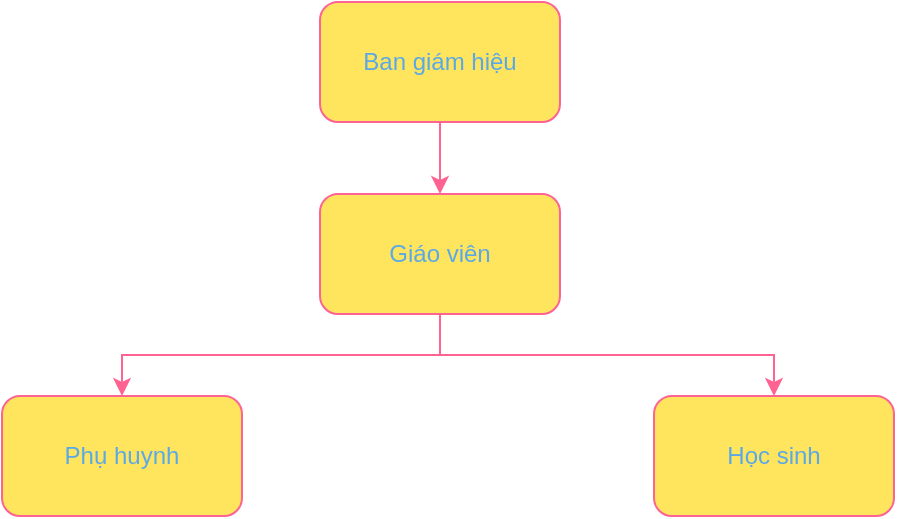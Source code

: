 <mxfile version="20.8.22" type="device" pages="10"><diagram id="V8522SmaK8A2rIIRhQTT" name="Cơ cấu tổ chức"><mxGraphModel dx="478" dy="582" grid="0" gridSize="10" guides="1" tooltips="1" connect="1" arrows="1" fold="1" page="1" pageScale="1" pageWidth="827" pageHeight="1169" math="0" shadow="0"><root><mxCell id="0"/><mxCell id="1" parent="0"/><mxCell id="2doJJacLSTDP4vg7rZ4b-5" style="edgeStyle=orthogonalEdgeStyle;rounded=0;orthogonalLoop=1;jettySize=auto;html=1;exitX=0.5;exitY=1;exitDx=0;exitDy=0;strokeColor=#FF6392;fontColor=#5AA9E6;fillColor=#FFE45E;" parent="1" source="IB9lI0JYfk9yFT1dlqlT-2" target="2doJJacLSTDP4vg7rZ4b-1" edge="1"><mxGeometry relative="1" as="geometry"/></mxCell><mxCell id="IB9lI0JYfk9yFT1dlqlT-2" value="Ban giám hiệu" style="rounded=1;whiteSpace=wrap;html=1;fillColor=#FFE45E;strokeColor=#FF6392;fontColor=#5AA9E6;" parent="1" vertex="1"><mxGeometry x="354" y="74" width="120" height="60" as="geometry"/></mxCell><mxCell id="2doJJacLSTDP4vg7rZ4b-6" style="edgeStyle=orthogonalEdgeStyle;rounded=0;orthogonalLoop=1;jettySize=auto;html=1;exitX=0.5;exitY=1;exitDx=0;exitDy=0;entryX=0.5;entryY=0;entryDx=0;entryDy=0;strokeColor=#FF6392;fontColor=#5AA9E6;fillColor=#FFE45E;" parent="1" source="2doJJacLSTDP4vg7rZ4b-1" target="2doJJacLSTDP4vg7rZ4b-2" edge="1"><mxGeometry relative="1" as="geometry"/></mxCell><mxCell id="2doJJacLSTDP4vg7rZ4b-7" style="edgeStyle=orthogonalEdgeStyle;rounded=0;orthogonalLoop=1;jettySize=auto;html=1;exitX=0.5;exitY=1;exitDx=0;exitDy=0;entryX=0.5;entryY=0;entryDx=0;entryDy=0;strokeColor=#FF6392;fontColor=#5AA9E6;fillColor=#FFE45E;" parent="1" source="2doJJacLSTDP4vg7rZ4b-1" target="2doJJacLSTDP4vg7rZ4b-3" edge="1"><mxGeometry relative="1" as="geometry"/></mxCell><mxCell id="2doJJacLSTDP4vg7rZ4b-1" value="Giáo viên" style="rounded=1;whiteSpace=wrap;html=1;strokeColor=#FF6392;fontColor=#5AA9E6;fillColor=#FFE45E;" parent="1" vertex="1"><mxGeometry x="354" y="170" width="120" height="60" as="geometry"/></mxCell><mxCell id="2doJJacLSTDP4vg7rZ4b-2" value="Phụ huynh" style="rounded=1;whiteSpace=wrap;html=1;strokeColor=#FF6392;fontColor=#5AA9E6;fillColor=#FFE45E;" parent="1" vertex="1"><mxGeometry x="195" y="271" width="120" height="60" as="geometry"/></mxCell><mxCell id="2doJJacLSTDP4vg7rZ4b-3" value="Học sinh" style="rounded=1;whiteSpace=wrap;html=1;strokeColor=#FF6392;fontColor=#5AA9E6;fillColor=#FFE45E;" parent="1" vertex="1"><mxGeometry x="521" y="271" width="120" height="60" as="geometry"/></mxCell></root></mxGraphModel></diagram><diagram id="z0PPnVuZo9Mm3Bihcnov" name="Sơ đồ use-case"><mxGraphModel dx="1437" dy="836" grid="0" gridSize="10" guides="1" tooltips="1" connect="1" arrows="1" fold="1" page="1" pageScale="1" pageWidth="827" pageHeight="1169" math="0" shadow="0"><root><mxCell id="0"/><mxCell id="1" parent="0"/><mxCell id="qqzDqnlpmCl0pRgcJSUw-14" value="Quản lý giáo viên" style="ellipse;whiteSpace=wrap;html=1;strokeColor=#FF6392;fontColor=#5AA9E6;fillColor=#FFE45E;labelBackgroundColor=none;" parent="1" vertex="1"><mxGeometry x="444.5" y="577" width="120" height="52" as="geometry"/></mxCell><mxCell id="qqzDqnlpmCl0pRgcJSUw-16" value="Giải đáp thắc mắc" style="ellipse;whiteSpace=wrap;html=1;strokeColor=#FF6392;fontColor=#5AA9E6;fillColor=#FFE45E;labelBackgroundColor=none;" parent="1" vertex="1"><mxGeometry x="444.5" y="503" width="120" height="52" as="geometry"/></mxCell><mxCell id="qqzDqnlpmCl0pRgcJSUw-17" value="Nhập điểm cho môn dạy" style="ellipse;whiteSpace=wrap;html=1;strokeColor=#FF6392;fontColor=#5AA9E6;fillColor=#FFE45E;labelBackgroundColor=none;" parent="1" vertex="1"><mxGeometry x="286" y="469" width="120" height="52" as="geometry"/></mxCell><mxCell id="qqzDqnlpmCl0pRgcJSUw-34" value="Đăng nhập" style="ellipse;whiteSpace=wrap;html=1;strokeColor=#FF6392;fontColor=#5AA9E6;fillColor=#FFE45E;labelBackgroundColor=none;" parent="1" vertex="1"><mxGeometry x="286" y="723" width="120" height="52" as="geometry"/></mxCell><mxCell id="qqzDqnlpmCl0pRgcJSUw-38" value="Quản lý tài khoản" style="ellipse;whiteSpace=wrap;html=1;strokeColor=#FF6392;fontColor=#5AA9E6;fillColor=#FFE45E;labelBackgroundColor=none;" parent="1" vertex="1"><mxGeometry x="289" y="551" width="120" height="52" as="geometry"/></mxCell><mxCell id="U4GCLtJPg9pkyoIz66nh-1" value="Xem kết quả học tập, hạnh kiểm cá nhân" style="ellipse;whiteSpace=wrap;html=1;strokeColor=#FF6392;fontColor=#5AA9E6;fillColor=#FFE45E;labelBackgroundColor=none;" parent="1" vertex="1"><mxGeometry x="286" y="644" width="120" height="52" as="geometry"/></mxCell><mxCell id="U4GCLtJPg9pkyoIz66nh-7" value="Học sinh" style="shape=umlActor;verticalLabelPosition=bottom;verticalAlign=top;html=1;fillColor=#FFE45E;strokeColor=#FF6392;fontColor=#5AA9E6;labelBackgroundColor=none;" parent="1" vertex="1"><mxGeometry x="113" y="696" width="30" height="60" as="geometry"/></mxCell><mxCell id="U4GCLtJPg9pkyoIz66nh-8" value="Giáo viên bộ môn" style="shape=umlActor;verticalLabelPosition=bottom;verticalAlign=top;html=1;outlineConnect=0;fillColor=#FFE45E;strokeColor=#FF6392;fontColor=#5AA9E6;labelBackgroundColor=none;" parent="1" vertex="1"><mxGeometry x="115" y="465" width="30" height="60" as="geometry"/></mxCell><mxCell id="U4GCLtJPg9pkyoIz66nh-11" value="" style="endArrow=classic;html=1;rounded=0;entryX=0;entryY=0.5;entryDx=0;entryDy=0;strokeColor=#FF6392;fontColor=default;labelBackgroundColor=none;" parent="1" target="U4GCLtJPg9pkyoIz66nh-1" edge="1" source="U4GCLtJPg9pkyoIz66nh-7"><mxGeometry width="50" height="50" relative="1" as="geometry"><mxPoint x="165.0" y="787.917" as="sourcePoint"/><mxPoint x="299" y="593" as="targetPoint"/></mxGeometry></mxCell><mxCell id="U4GCLtJPg9pkyoIz66nh-12" value="" style="endArrow=classic;html=1;rounded=0;entryX=0;entryY=0.5;entryDx=0;entryDy=0;strokeColor=#FF6392;fontColor=default;labelBackgroundColor=none;" parent="1" target="qqzDqnlpmCl0pRgcJSUw-34" edge="1" source="U4GCLtJPg9pkyoIz66nh-7"><mxGeometry width="50" height="50" relative="1" as="geometry"><mxPoint x="165.0" y="800.93" as="sourcePoint"/><mxPoint x="299" y="693" as="targetPoint"/></mxGeometry></mxCell><mxCell id="U4GCLtJPg9pkyoIz66nh-23" value="Người quản trị" style="shape=umlActor;verticalLabelPosition=bottom;verticalAlign=top;html=1;outlineConnect=0;fillColor=#FFE45E;strokeColor=#FF6392;fontColor=#5AA9E6;labelBackgroundColor=none;" parent="1" vertex="1"><mxGeometry x="717" y="696" width="30" height="60" as="geometry"/></mxCell><mxCell id="U4GCLtJPg9pkyoIz66nh-29" value="" style="endArrow=classic;html=1;rounded=0;entryX=1;entryY=0.5;entryDx=0;entryDy=0;strokeColor=#FF6392;fontColor=default;labelBackgroundColor=none;" parent="1" source="U4GCLtJPg9pkyoIz66nh-23" target="qqzDqnlpmCl0pRgcJSUw-16" edge="1"><mxGeometry width="50" height="50" relative="1" as="geometry"><mxPoint x="292" y="767" as="sourcePoint"/><mxPoint x="342" y="717" as="targetPoint"/></mxGeometry></mxCell><mxCell id="U4GCLtJPg9pkyoIz66nh-30" value="" style="endArrow=classic;html=1;rounded=0;entryX=1;entryY=0.5;entryDx=0;entryDy=0;strokeColor=#FF6392;fontColor=default;labelBackgroundColor=none;" parent="1" source="U4GCLtJPg9pkyoIz66nh-23" target="qqzDqnlpmCl0pRgcJSUw-14" edge="1"><mxGeometry width="50" height="50" relative="1" as="geometry"><mxPoint x="292" y="767" as="sourcePoint"/><mxPoint x="342" y="717" as="targetPoint"/></mxGeometry></mxCell><mxCell id="deLlsvRHadnL_17OJcFG-2" value="Quản lý lớp học" style="ellipse;whiteSpace=wrap;html=1;strokeColor=#FF6392;fontColor=#5AA9E6;fillColor=#FFE45E;labelBackgroundColor=none;" parent="1" vertex="1"><mxGeometry x="444.5" y="424" width="120" height="52" as="geometry"/></mxCell><mxCell id="deLlsvRHadnL_17OJcFG-3" value="Quản lý học sinh" style="ellipse;whiteSpace=wrap;html=1;strokeColor=#FF6392;fontColor=#5AA9E6;fillColor=#FFE45E;labelBackgroundColor=none;" parent="1" vertex="1"><mxGeometry x="447" y="652" width="120" height="52" as="geometry"/></mxCell><mxCell id="deLlsvRHadnL_17OJcFG-4" value="" style="endArrow=classic;html=1;rounded=0;strokeColor=#FF6392;fontColor=default;fillColor=#FFE45E;entryX=1;entryY=0.5;entryDx=0;entryDy=0;labelBackgroundColor=none;" parent="1" source="U4GCLtJPg9pkyoIz66nh-23" target="deLlsvRHadnL_17OJcFG-2" edge="1"><mxGeometry width="50" height="50" relative="1" as="geometry"><mxPoint x="387" y="700" as="sourcePoint"/><mxPoint x="437" y="650" as="targetPoint"/></mxGeometry></mxCell><mxCell id="deLlsvRHadnL_17OJcFG-5" value="" style="endArrow=classic;html=1;rounded=0;strokeColor=#FF6392;fontColor=default;fillColor=#FFE45E;entryX=1;entryY=0.5;entryDx=0;entryDy=0;labelBackgroundColor=none;" parent="1" source="U4GCLtJPg9pkyoIz66nh-23" target="deLlsvRHadnL_17OJcFG-3" edge="1"><mxGeometry width="50" height="50" relative="1" as="geometry"><mxPoint x="387" y="700" as="sourcePoint"/><mxPoint x="437" y="650" as="targetPoint"/></mxGeometry></mxCell><mxCell id="6Gr3O-ocTgkfAp3x7bMU-1" value="Quản lý tổ chuyên môn" style="ellipse;whiteSpace=wrap;html=1;strokeColor=#FF6392;fontColor=#5AA9E6;fillColor=#FFE45E;labelBackgroundColor=none;" parent="1" vertex="1"><mxGeometry x="448" y="855" width="113" height="49" as="geometry"/></mxCell><mxCell id="6Gr3O-ocTgkfAp3x7bMU-2" value="Quản lý học kỳ" style="ellipse;whiteSpace=wrap;html=1;strokeColor=#FF6392;fontColor=#5AA9E6;fillColor=#FFE45E;labelBackgroundColor=none;" parent="1" vertex="1"><mxGeometry x="444.5" y="773" width="120" height="52" as="geometry"/></mxCell><mxCell id="6Gr3O-ocTgkfAp3x7bMU-4" value="" style="endArrow=classic;html=1;rounded=0;entryX=1;entryY=0.5;entryDx=0;entryDy=0;strokeColor=#FF6392;fontColor=default;labelBackgroundColor=none;" parent="1" source="U4GCLtJPg9pkyoIz66nh-23" target="6Gr3O-ocTgkfAp3x7bMU-2" edge="1"><mxGeometry width="50" height="50" relative="1" as="geometry"><mxPoint x="377" y="869" as="sourcePoint"/><mxPoint x="427" y="819" as="targetPoint"/></mxGeometry></mxCell><mxCell id="6Gr3O-ocTgkfAp3x7bMU-5" value="" style="endArrow=classic;html=1;rounded=0;entryX=1;entryY=0.5;entryDx=0;entryDy=0;strokeColor=#FF6392;fontColor=default;labelBackgroundColor=none;" parent="1" source="U4GCLtJPg9pkyoIz66nh-23" target="6Gr3O-ocTgkfAp3x7bMU-1" edge="1"><mxGeometry width="50" height="50" relative="1" as="geometry"><mxPoint x="377" y="869" as="sourcePoint"/><mxPoint x="427" y="819" as="targetPoint"/></mxGeometry></mxCell><mxCell id="deLlsvRHadnL_17OJcFG-6" value="UC" style="shape=umlFrame;whiteSpace=wrap;html=1;strokeColor=#FF6392;fontColor=#5AA9E6;fillColor=#FFE45E;labelBackgroundColor=none;" parent="1" vertex="1"><mxGeometry x="236" y="337" width="384" height="803" as="geometry"/></mxCell><mxCell id="XTivLAx-Jy6wpIT3JPe7-4" value="" style="endArrow=classic;html=1;rounded=0;entryX=0;entryY=0.5;entryDx=0;entryDy=0;strokeColor=#FF6392;fontColor=default;labelBackgroundColor=none;" parent="1" target="qqzDqnlpmCl0pRgcJSUw-38" edge="1" source="U4GCLtJPg9pkyoIz66nh-7"><mxGeometry width="50" height="50" relative="1" as="geometry"><mxPoint x="165.0" y="775.935" as="sourcePoint"/><mxPoint x="437" y="643" as="targetPoint"/></mxGeometry></mxCell><mxCell id="XTivLAx-Jy6wpIT3JPe7-7" value="Xem kết quả, in bảng điểm" style="ellipse;whiteSpace=wrap;html=1;strokeColor=#FF6392;fontColor=#5AA9E6;fillColor=#FFE45E;labelBackgroundColor=none;" parent="1" vertex="1"><mxGeometry x="289" y="890" width="120" height="52" as="geometry"/></mxCell><mxCell id="XTivLAx-Jy6wpIT3JPe7-8" value="Đánh giá hạnh kiểm học sinh" style="ellipse;whiteSpace=wrap;html=1;strokeColor=#FF6392;fontColor=#5AA9E6;fillColor=#FFE45E;labelBackgroundColor=none;" parent="1" vertex="1"><mxGeometry x="289" y="980" width="120" height="52" as="geometry"/></mxCell><mxCell id="uc35qlC-kVty_vqTYcw2-3" value="Giáo viên chủ nhiệm" style="shape=umlActor;verticalLabelPosition=bottom;verticalAlign=top;html=1;fillColor=#FFE45E;strokeColor=#FF6392;fontColor=#5AA9E6;labelBackgroundColor=none;" parent="1" vertex="1"><mxGeometry x="113" y="933" width="30" height="60" as="geometry"/></mxCell><mxCell id="9fl9mgEt19jngxtIw26f-2" value="Hỏi đáp với người quản trị" style="ellipse;whiteSpace=wrap;html=1;strokeColor=#FF6392;fontColor=#5AA9E6;fillColor=#FFE45E;labelBackgroundColor=none;" vertex="1" parent="1"><mxGeometry x="286" y="803" width="120" height="52" as="geometry"/></mxCell><mxCell id="9fl9mgEt19jngxtIw26f-5" value="" style="endArrow=classic;html=1;rounded=0;entryX=0;entryY=0.5;entryDx=0;entryDy=0;strokeColor=#FF6392;fontColor=default;labelBackgroundColor=none;" edge="1" parent="1" source="U4GCLtJPg9pkyoIz66nh-7" target="9fl9mgEt19jngxtIw26f-2"><mxGeometry width="50" height="50" relative="1" as="geometry"><mxPoint x="153" y="740" as="sourcePoint"/><mxPoint x="304" y="777" as="targetPoint"/></mxGeometry></mxCell><mxCell id="9fl9mgEt19jngxtIw26f-6" value="Xem/ cập nhật kết quả học tập&amp;nbsp;" style="ellipse;whiteSpace=wrap;html=1;strokeColor=#FF6392;fontColor=#5AA9E6;fillColor=#FFE45E;labelBackgroundColor=none;" vertex="1" parent="1"><mxGeometry x="435" y="931" width="139" height="49" as="geometry"/></mxCell><mxCell id="9fl9mgEt19jngxtIw26f-7" value="Xem kết quả đánh giá hạnh kiểm" style="ellipse;whiteSpace=wrap;html=1;strokeColor=#FF6392;fontColor=#5AA9E6;fillColor=#FFE45E;labelBackgroundColor=none;" vertex="1" parent="1"><mxGeometry x="435" y="1010" width="139" height="49" as="geometry"/></mxCell><mxCell id="9fl9mgEt19jngxtIw26f-8" value="Thống kê kết quả học tập, danh hiệu thi đua" style="ellipse;whiteSpace=wrap;html=1;strokeColor=#FF6392;fontColor=#5AA9E6;fillColor=#FFE45E;labelBackgroundColor=none;" vertex="1" parent="1"><mxGeometry x="435" y="1082" width="139" height="49" as="geometry"/></mxCell><mxCell id="9fl9mgEt19jngxtIw26f-9" value="Quản lý phân công giảng dạy" style="ellipse;whiteSpace=wrap;html=1;strokeColor=#FF6392;fontColor=#5AA9E6;fillColor=#FFE45E;labelBackgroundColor=none;" vertex="1" parent="1"><mxGeometry x="442" y="349" width="125" height="49" as="geometry"/></mxCell><mxCell id="9fl9mgEt19jngxtIw26f-10" value="" style="endArrow=block;endSize=16;endFill=0;html=1;rounded=0;fillColor=#FFE45E;strokeColor=#FF6392;labelBackgroundColor=none;fontColor=default;" edge="1" parent="1" source="U4GCLtJPg9pkyoIz66nh-8" target="U4GCLtJPg9pkyoIz66nh-7"><mxGeometry width="160" relative="1" as="geometry"><mxPoint x="208" y="375" as="sourcePoint"/><mxPoint x="368" y="375" as="targetPoint"/></mxGeometry></mxCell><mxCell id="9fl9mgEt19jngxtIw26f-11" value="" style="endArrow=block;endSize=16;endFill=0;html=1;rounded=0;fillColor=#FFE45E;strokeColor=#FF6392;labelBackgroundColor=none;fontColor=default;" edge="1" parent="1" source="uc35qlC-kVty_vqTYcw2-3" target="U4GCLtJPg9pkyoIz66nh-7"><mxGeometry width="160" relative="1" as="geometry"><mxPoint x="138" y="535" as="sourcePoint"/><mxPoint x="138" y="706" as="targetPoint"/></mxGeometry></mxCell><mxCell id="9fl9mgEt19jngxtIw26f-12" value="" style="endArrow=classic;html=1;rounded=0;entryX=0;entryY=0.5;entryDx=0;entryDy=0;strokeColor=#FF6392;fontColor=default;labelBackgroundColor=none;" edge="1" parent="1" source="U4GCLtJPg9pkyoIz66nh-8" target="qqzDqnlpmCl0pRgcJSUw-17"><mxGeometry width="50" height="50" relative="1" as="geometry"><mxPoint x="171" y="596" as="sourcePoint"/><mxPoint x="299" y="587" as="targetPoint"/></mxGeometry></mxCell><mxCell id="9fl9mgEt19jngxtIw26f-13" value="" style="endArrow=classic;html=1;rounded=0;entryX=0;entryY=0.5;entryDx=0;entryDy=0;strokeColor=#FF6392;fontColor=default;labelBackgroundColor=none;" edge="1" parent="1" source="uc35qlC-kVty_vqTYcw2-3" target="XTivLAx-Jy6wpIT3JPe7-8"><mxGeometry width="50" height="50" relative="1" as="geometry"><mxPoint x="163" y="732" as="sourcePoint"/><mxPoint x="309" y="597" as="targetPoint"/></mxGeometry></mxCell><mxCell id="9fl9mgEt19jngxtIw26f-14" value="" style="endArrow=classic;html=1;rounded=0;entryX=0;entryY=0.5;entryDx=0;entryDy=0;strokeColor=#FF6392;fontColor=default;labelBackgroundColor=none;" edge="1" parent="1" source="uc35qlC-kVty_vqTYcw2-3" target="XTivLAx-Jy6wpIT3JPe7-7"><mxGeometry width="50" height="50" relative="1" as="geometry"><mxPoint x="173" y="742" as="sourcePoint"/><mxPoint x="319" y="607" as="targetPoint"/></mxGeometry></mxCell><mxCell id="9fl9mgEt19jngxtIw26f-15" value="" style="endArrow=classic;html=1;rounded=0;entryX=1;entryY=0.5;entryDx=0;entryDy=0;strokeColor=#FF6392;fontColor=default;labelBackgroundColor=none;" edge="1" parent="1" source="U4GCLtJPg9pkyoIz66nh-23" target="9fl9mgEt19jngxtIw26f-6"><mxGeometry width="50" height="50" relative="1" as="geometry"><mxPoint x="183" y="752" as="sourcePoint"/><mxPoint x="329" y="617" as="targetPoint"/></mxGeometry></mxCell><mxCell id="9fl9mgEt19jngxtIw26f-16" value="" style="endArrow=classic;html=1;rounded=0;entryX=1;entryY=0.5;entryDx=0;entryDy=0;strokeColor=#FF6392;fontColor=default;labelBackgroundColor=none;" edge="1" parent="1" source="U4GCLtJPg9pkyoIz66nh-23" target="9fl9mgEt19jngxtIw26f-8"><mxGeometry width="50" height="50" relative="1" as="geometry"><mxPoint x="193" y="762" as="sourcePoint"/><mxPoint x="339" y="627" as="targetPoint"/></mxGeometry></mxCell><mxCell id="9fl9mgEt19jngxtIw26f-17" value="" style="endArrow=classic;html=1;rounded=0;entryX=1;entryY=0.5;entryDx=0;entryDy=0;strokeColor=#FF6392;fontColor=default;labelBackgroundColor=none;" edge="1" parent="1" source="U4GCLtJPg9pkyoIz66nh-23" target="9fl9mgEt19jngxtIw26f-7"><mxGeometry width="50" height="50" relative="1" as="geometry"><mxPoint x="203" y="772" as="sourcePoint"/><mxPoint x="349" y="637" as="targetPoint"/></mxGeometry></mxCell><mxCell id="9fl9mgEt19jngxtIw26f-18" value="" style="endArrow=classic;html=1;rounded=0;entryX=1;entryY=0.5;entryDx=0;entryDy=0;strokeColor=#FF6392;fontColor=default;labelBackgroundColor=none;" edge="1" parent="1" source="U4GCLtJPg9pkyoIz66nh-23" target="9fl9mgEt19jngxtIw26f-9"><mxGeometry width="50" height="50" relative="1" as="geometry"><mxPoint x="213" y="782" as="sourcePoint"/><mxPoint x="359" y="647" as="targetPoint"/></mxGeometry></mxCell><mxCell id="rBa24v8zEfMeCGi0K1gT-1" value="" style="endArrow=classic;html=1;rounded=0;strokeColor=#FF6392;fontColor=default;fillColor=#FFE45E;entryX=1;entryY=0.5;entryDx=0;entryDy=0;labelBackgroundColor=none;" edge="1" parent="1" source="U4GCLtJPg9pkyoIz66nh-23" target="qqzDqnlpmCl0pRgcJSUw-34"><mxGeometry width="50" height="50" relative="1" as="geometry"><mxPoint x="590" y="710" as="sourcePoint"/><mxPoint x="577" y="688" as="targetPoint"/></mxGeometry></mxCell></root></mxGraphModel></diagram><diagram id="BKmMPruLF2ZjQehgSYgZ" name="use case quản lý tài khoản"><mxGraphModel dx="1006" dy="585" grid="0" gridSize="10" guides="1" tooltips="1" connect="1" arrows="1" fold="1" page="1" pageScale="1" pageWidth="827" pageHeight="1169" math="0" shadow="0"><root><mxCell id="0"/><mxCell id="1" parent="0"/><mxCell id="ZIIS6nP_nAupAxot2Fjk-1" value="Học sinh" style="shape=umlActor;verticalLabelPosition=bottom;verticalAlign=top;html=1;outlineConnect=0;fillColor=#FFE45E;strokeColor=#FF6392;fontColor=#5AA9E6;" parent="1" vertex="1"><mxGeometry x="219" y="245" width="30" height="60" as="geometry"/></mxCell><mxCell id="ZIIS6nP_nAupAxot2Fjk-2" value="Đăng nhập" style="ellipse;whiteSpace=wrap;html=1;fillColor=#FFE45E;strokeColor=#FF6392;fontColor=#5AA9E6;" parent="1" vertex="1"><mxGeometry x="603" y="220" width="146" height="51" as="geometry"/></mxCell><mxCell id="ZIIS6nP_nAupAxot2Fjk-3" value="Đổi mật khẩu" style="ellipse;whiteSpace=wrap;html=1;fillColor=#FFE45E;strokeColor=#FF6392;fontColor=#5AA9E6;" parent="1" vertex="1"><mxGeometry x="470" y="333" width="146" height="51" as="geometry"/></mxCell><mxCell id="ZIIS6nP_nAupAxot2Fjk-4" value="Cập nhật ảnh đại diện" style="ellipse;whiteSpace=wrap;html=1;fillColor=#FFE45E;strokeColor=#FF6392;fontColor=#5AA9E6;" parent="1" vertex="1"><mxGeometry x="433" y="126" width="146" height="51" as="geometry"/></mxCell><mxCell id="ZIIS6nP_nAupAxot2Fjk-5" value="Quản lý tài khoản" style="ellipse;whiteSpace=wrap;html=1;fillColor=#FFE45E;strokeColor=#FF6392;fontColor=#5AA9E6;" parent="1" vertex="1"><mxGeometry x="346" y="228" width="146" height="51" as="geometry"/></mxCell><mxCell id="yRreEv1W41NgNS2AhLtc-1" value="" style="endArrow=classic;html=1;rounded=0;entryX=0;entryY=0.5;entryDx=0;entryDy=0;strokeColor=#FF6392;fontColor=#5AA9E6;" parent="1" source="ZIIS6nP_nAupAxot2Fjk-1" target="ZIIS6nP_nAupAxot2Fjk-5" edge="1"><mxGeometry width="50" height="50" relative="1" as="geometry"><mxPoint x="377" y="380" as="sourcePoint"/><mxPoint x="427" y="330" as="targetPoint"/></mxGeometry></mxCell><mxCell id="wXkmvj3jhjsorURtYg_d-9" value="&amp;lt;&amp;lt;extend&amp;gt;&amp;gt;" style="endArrow=classic;html=1;rounded=0;strokeColor=#FF6392;fontColor=#5AA9E6;fillColor=#FFE45E;dashed=1;entryX=1;entryY=0;entryDx=0;entryDy=0;exitX=0.5;exitY=1;exitDx=0;exitDy=0;" edge="1" parent="1" source="ZIIS6nP_nAupAxot2Fjk-4" target="ZIIS6nP_nAupAxot2Fjk-5"><mxGeometry width="50" height="50" relative="1" as="geometry"><mxPoint x="386" y="336" as="sourcePoint"/><mxPoint x="436" y="286" as="targetPoint"/></mxGeometry></mxCell><mxCell id="wXkmvj3jhjsorURtYg_d-10" value="&amp;lt;&amp;lt;extend&amp;gt;&amp;gt;" style="endArrow=classic;html=1;rounded=0;strokeColor=#FF6392;fontColor=#5AA9E6;fillColor=#FFE45E;dashed=1;entryX=1;entryY=1;entryDx=0;entryDy=0;exitX=0.5;exitY=0;exitDx=0;exitDy=0;" edge="1" parent="1" source="ZIIS6nP_nAupAxot2Fjk-3" target="ZIIS6nP_nAupAxot2Fjk-5"><mxGeometry width="50" height="50" relative="1" as="geometry"><mxPoint x="396" y="346" as="sourcePoint"/><mxPoint x="446" y="296" as="targetPoint"/></mxGeometry></mxCell><mxCell id="wXkmvj3jhjsorURtYg_d-11" value="&amp;lt;&amp;lt;include&amp;gt;&amp;gt;" style="endArrow=classic;html=1;rounded=0;strokeColor=#FF6392;fontColor=#5AA9E6;fillColor=#FFE45E;dashed=1;entryX=0;entryY=0.5;entryDx=0;entryDy=0;exitX=1;exitY=0.5;exitDx=0;exitDy=0;" edge="1" parent="1" source="ZIIS6nP_nAupAxot2Fjk-5" target="ZIIS6nP_nAupAxot2Fjk-2"><mxGeometry width="50" height="50" relative="1" as="geometry"><mxPoint x="662" y="505" as="sourcePoint"/><mxPoint x="712" y="455" as="targetPoint"/></mxGeometry></mxCell></root></mxGraphModel></diagram><diagram name="use case quản lý lớp học" id="jgbn3HCGtXOvG8uXVegV"><mxGraphModel dx="1006" dy="585" grid="0" gridSize="10" guides="1" tooltips="1" connect="1" arrows="1" fold="1" page="1" pageScale="1" pageWidth="827" pageHeight="1169" math="0" shadow="0"><root><mxCell id="g7AQaOb4FZd875HNiD11-0"/><mxCell id="g7AQaOb4FZd875HNiD11-1" parent="g7AQaOb4FZd875HNiD11-0"/><mxCell id="g7AQaOb4FZd875HNiD11-2" value="Ban giám hiệu" style="shape=umlActor;verticalLabelPosition=bottom;verticalAlign=top;html=1;fillColor=#FFE45E;strokeColor=#FF6392;fontColor=#5AA9E6;" parent="g7AQaOb4FZd875HNiD11-1" vertex="1"><mxGeometry x="79" y="247" width="30" height="60" as="geometry"/></mxCell><mxCell id="g7AQaOb4FZd875HNiD11-3" value="Quản lý lớp học" style="ellipse;whiteSpace=wrap;html=1;fillColor=#FFE45E;strokeColor=#FF6392;fontColor=#5AA9E6;" parent="g7AQaOb4FZd875HNiD11-1" vertex="1"><mxGeometry x="171" y="262" width="133" height="55" as="geometry"/></mxCell><mxCell id="g7AQaOb4FZd875HNiD11-4" value="Tìm kiếm lớp học" style="ellipse;whiteSpace=wrap;html=1;fillColor=#FFE45E;strokeColor=#FF6392;fontColor=#5AA9E6;" parent="g7AQaOb4FZd875HNiD11-1" vertex="1"><mxGeometry x="485" y="92" width="133" height="55" as="geometry"/></mxCell><mxCell id="g7AQaOb4FZd875HNiD11-5" value="Thêm lớp học" style="ellipse;whiteSpace=wrap;html=1;fillColor=#FFE45E;strokeColor=#FF6392;fontColor=#5AA9E6;" parent="g7AQaOb4FZd875HNiD11-1" vertex="1"><mxGeometry x="158" y="399" width="133" height="55" as="geometry"/></mxCell><mxCell id="g7AQaOb4FZd875HNiD11-6" value="Sửa lớp học" style="ellipse;whiteSpace=wrap;html=1;fillColor=#FFE45E;strokeColor=#FF6392;fontColor=#5AA9E6;" parent="g7AQaOb4FZd875HNiD11-1" vertex="1"><mxGeometry x="598" y="137" width="133" height="55" as="geometry"/></mxCell><mxCell id="g7AQaOb4FZd875HNiD11-7" value="Xóa lớp học" style="ellipse;whiteSpace=wrap;html=1;fillColor=#FFE45E;strokeColor=#FF6392;fontColor=#5AA9E6;" parent="g7AQaOb4FZd875HNiD11-1" vertex="1"><mxGeometry x="614" y="334" width="133" height="55" as="geometry"/></mxCell><mxCell id="g7AQaOb4FZd875HNiD11-8" value="Đăng nhập" style="ellipse;whiteSpace=wrap;html=1;fillColor=#FFE45E;strokeColor=#FF6392;fontColor=#5AA9E6;" parent="g7AQaOb4FZd875HNiD11-1" vertex="1"><mxGeometry x="140" y="111" width="133" height="55" as="geometry"/></mxCell><mxCell id="g7AQaOb4FZd875HNiD11-9" value="Xem danh sách học sinh, giáo viên của lớp" style="ellipse;whiteSpace=wrap;html=1;fillColor=#FFE45E;strokeColor=#FF6392;fontColor=#5AA9E6;" parent="g7AQaOb4FZd875HNiD11-1" vertex="1"><mxGeometry x="646" y="220" width="133" height="55" as="geometry"/></mxCell><mxCell id="g7AQaOb4FZd875HNiD11-10" value="" style="endArrow=classic;html=1;rounded=0;strokeColor=#FF6392;fontColor=#5AA9E6;fillColor=#FFE45E;exitX=0.6;exitY=0.65;exitDx=0;exitDy=0;exitPerimeter=0;entryX=0;entryY=0.5;entryDx=0;entryDy=0;" parent="g7AQaOb4FZd875HNiD11-1" source="g7AQaOb4FZd875HNiD11-2" target="g7AQaOb4FZd875HNiD11-3" edge="1"><mxGeometry width="50" height="50" relative="1" as="geometry"><mxPoint x="292" y="389" as="sourcePoint"/><mxPoint x="342" y="339" as="targetPoint"/></mxGeometry></mxCell><mxCell id="g7AQaOb4FZd875HNiD11-11" value="&amp;lt;&amp;lt;include&amp;gt;&amp;gt;" style="html=1;verticalAlign=bottom;endArrow=open;dashed=1;endSize=8;rounded=0;strokeColor=#FF6392;fontColor=#5AA9E6;fillColor=#FFE45E;entryX=0.5;entryY=1;entryDx=0;entryDy=0;exitX=0.5;exitY=0;exitDx=0;exitDy=0;" parent="g7AQaOb4FZd875HNiD11-1" source="g7AQaOb4FZd875HNiD11-3" target="g7AQaOb4FZd875HNiD11-8" edge="1"><mxGeometry relative="1" as="geometry"><mxPoint x="357" y="364" as="sourcePoint"/><mxPoint x="277" y="364" as="targetPoint"/></mxGeometry></mxCell><mxCell id="KnJZv25SSfSyBXVieWfj-0" value="Xem danh sách lớp học" style="ellipse;whiteSpace=wrap;html=1;fillColor=#FFE45E;strokeColor=#FF6392;fontColor=#5AA9E6;" parent="g7AQaOb4FZd875HNiD11-1" vertex="1"><mxGeometry x="389" y="260" width="133" height="55" as="geometry"/></mxCell><mxCell id="KnJZv25SSfSyBXVieWfj-1" value="&amp;lt;&amp;lt;extend&amp;gt;&amp;gt;" style="html=1;verticalAlign=bottom;endArrow=open;dashed=1;endSize=8;rounded=0;entryX=1;entryY=0.5;entryDx=0;entryDy=0;exitX=0;exitY=0.5;exitDx=0;exitDy=0;strokeColor=#FF6392;fontColor=#5AA9E6;" parent="g7AQaOb4FZd875HNiD11-1" source="KnJZv25SSfSyBXVieWfj-0" target="g7AQaOb4FZd875HNiD11-3" edge="1"><mxGeometry relative="1" as="geometry"><mxPoint x="452" y="356" as="sourcePoint"/><mxPoint x="372" y="356" as="targetPoint"/></mxGeometry></mxCell><mxCell id="KnJZv25SSfSyBXVieWfj-3" value="&amp;lt;&amp;lt;extend&amp;gt;&amp;gt;" style="html=1;verticalAlign=bottom;endArrow=open;dashed=1;endSize=8;rounded=0;entryX=0.5;entryY=0;entryDx=0;entryDy=0;exitX=0.5;exitY=1;exitDx=0;exitDy=0;strokeColor=#FF6392;fontColor=#5AA9E6;" parent="g7AQaOb4FZd875HNiD11-1" source="g7AQaOb4FZd875HNiD11-4" target="KnJZv25SSfSyBXVieWfj-0" edge="1"><mxGeometry relative="1" as="geometry"><mxPoint x="452" y="356" as="sourcePoint"/><mxPoint x="372" y="356" as="targetPoint"/></mxGeometry></mxCell><mxCell id="KnJZv25SSfSyBXVieWfj-6" value="&amp;lt;&amp;lt;extend&amp;gt;&amp;gt;" style="html=1;verticalAlign=bottom;endArrow=open;dashed=1;endSize=8;rounded=0;entryX=1;entryY=0;entryDx=0;entryDy=0;exitX=0;exitY=1;exitDx=0;exitDy=0;strokeColor=#FF6392;fontColor=#5AA9E6;" parent="g7AQaOb4FZd875HNiD11-1" source="g7AQaOb4FZd875HNiD11-6" target="KnJZv25SSfSyBXVieWfj-0" edge="1"><mxGeometry relative="1" as="geometry"><mxPoint x="452" y="356" as="sourcePoint"/><mxPoint x="372" y="356" as="targetPoint"/></mxGeometry></mxCell><mxCell id="KnJZv25SSfSyBXVieWfj-7" value="&amp;lt;&amp;lt;extend&amp;gt;&amp;gt;" style="html=1;verticalAlign=bottom;endArrow=open;dashed=1;endSize=8;rounded=0;entryX=0.5;entryY=1;entryDx=0;entryDy=0;exitX=0.231;exitY=0.085;exitDx=0;exitDy=0;exitPerimeter=0;strokeColor=#FF6392;fontColor=#5AA9E6;" parent="g7AQaOb4FZd875HNiD11-1" source="g7AQaOb4FZd875HNiD11-5" target="g7AQaOb4FZd875HNiD11-3" edge="1"><mxGeometry relative="1" as="geometry"><mxPoint x="452" y="356" as="sourcePoint"/><mxPoint x="372" y="356" as="targetPoint"/></mxGeometry></mxCell><mxCell id="KnJZv25SSfSyBXVieWfj-8" value="&amp;lt;&amp;lt;extend&amp;gt;&amp;gt;" style="html=1;verticalAlign=bottom;endArrow=open;dashed=1;endSize=8;rounded=0;entryX=1;entryY=1;entryDx=0;entryDy=0;exitX=0;exitY=0.5;exitDx=0;exitDy=0;strokeColor=#FF6392;fontColor=#5AA9E6;" parent="g7AQaOb4FZd875HNiD11-1" source="g7AQaOb4FZd875HNiD11-7" target="KnJZv25SSfSyBXVieWfj-0" edge="1"><mxGeometry relative="1" as="geometry"><mxPoint x="452" y="356" as="sourcePoint"/><mxPoint x="372" y="356" as="targetPoint"/></mxGeometry></mxCell><mxCell id="KnJZv25SSfSyBXVieWfj-9" value="&amp;lt;&amp;lt;extend&amp;gt;&amp;gt;" style="html=1;verticalAlign=bottom;endArrow=open;dashed=1;endSize=8;rounded=0;entryX=1;entryY=0.5;entryDx=0;entryDy=0;exitX=0;exitY=0.5;exitDx=0;exitDy=0;strokeColor=#FF6392;fontColor=#5AA9E6;" parent="g7AQaOb4FZd875HNiD11-1" source="g7AQaOb4FZd875HNiD11-9" target="KnJZv25SSfSyBXVieWfj-0" edge="1"><mxGeometry relative="1" as="geometry"><mxPoint x="452" y="356" as="sourcePoint"/><mxPoint x="372" y="356" as="targetPoint"/></mxGeometry></mxCell><mxCell id="4rC8AqW6yifbMkQPVWPF-0" value="Xem kết quả học tập của lớp" style="ellipse;whiteSpace=wrap;html=1;fillColor=#FFE45E;strokeColor=#FF6392;fontColor=#5AA9E6;" parent="g7AQaOb4FZd875HNiD11-1" vertex="1"><mxGeometry x="434" y="392" width="133" height="55" as="geometry"/></mxCell><mxCell id="4rC8AqW6yifbMkQPVWPF-1" value="&amp;lt;&amp;lt;extend&amp;gt;&amp;gt;" style="html=1;verticalAlign=bottom;endArrow=open;dashed=1;endSize=8;rounded=0;strokeColor=#FF6392;fontColor=#5AA9E6;fillColor=#FFE45E;entryX=0.5;entryY=1;entryDx=0;entryDy=0;exitX=0.5;exitY=0;exitDx=0;exitDy=0;" parent="g7AQaOb4FZd875HNiD11-1" source="4rC8AqW6yifbMkQPVWPF-0" target="KnJZv25SSfSyBXVieWfj-0" edge="1"><mxGeometry relative="1" as="geometry"><mxPoint x="452" y="266" as="sourcePoint"/><mxPoint x="372" y="266" as="targetPoint"/></mxGeometry></mxCell><mxCell id="c0jsA8P20ztTt8CUA6ha-0" value="Thống kê kết quả học tập các lớp" style="ellipse;whiteSpace=wrap;html=1;fillColor=#FFE45E;strokeColor=#FF6392;fontColor=#5AA9E6;" parent="g7AQaOb4FZd875HNiD11-1" vertex="1"><mxGeometry x="310" y="113" width="133" height="55" as="geometry"/></mxCell><mxCell id="c0jsA8P20ztTt8CUA6ha-1" value="&amp;lt;&amp;lt;extend&amp;gt;&amp;gt;" style="html=1;verticalAlign=bottom;endArrow=open;dashed=1;endSize=8;rounded=0;strokeColor=#FF6392;fontColor=#5AA9E6;fillColor=#FFE45E;exitX=0.5;exitY=1;exitDx=0;exitDy=0;entryX=0;entryY=0;entryDx=0;entryDy=0;" parent="g7AQaOb4FZd875HNiD11-1" source="c0jsA8P20ztTt8CUA6ha-0" target="KnJZv25SSfSyBXVieWfj-0" edge="1"><mxGeometry relative="1" as="geometry"><mxPoint x="441" y="266" as="sourcePoint"/><mxPoint x="363" y="189" as="targetPoint"/></mxGeometry></mxCell></root></mxGraphModel></diagram><diagram name="use case quản lý học sinh" id="JGt6S8N1LMFtqo5_8Ts8"><mxGraphModel dx="1006" dy="585" grid="0" gridSize="10" guides="1" tooltips="1" connect="1" arrows="1" fold="1" page="1" pageScale="1" pageWidth="827" pageHeight="1169" math="0" shadow="0"><root><mxCell id="tmPluBkpL-dLCMinVf27-0"/><mxCell id="tmPluBkpL-dLCMinVf27-1" parent="tmPluBkpL-dLCMinVf27-0"/><mxCell id="tmPluBkpL-dLCMinVf27-2" value="Người quản trị" style="shape=umlActor;verticalLabelPosition=bottom;verticalAlign=top;html=1;fillColor=#FFE45E;strokeColor=#FF6392;fontColor=#5AA9E6;" parent="tmPluBkpL-dLCMinVf27-1" vertex="1"><mxGeometry x="79" y="247" width="30" height="60" as="geometry"/></mxCell><mxCell id="tmPluBkpL-dLCMinVf27-3" value="Quản lý học sinh" style="ellipse;whiteSpace=wrap;html=1;fillColor=#FFE45E;strokeColor=#FF6392;fontColor=#5AA9E6;" parent="tmPluBkpL-dLCMinVf27-1" vertex="1"><mxGeometry x="171" y="262" width="133" height="55" as="geometry"/></mxCell><mxCell id="tmPluBkpL-dLCMinVf27-4" value="Tìm kiếm học sinh" style="ellipse;whiteSpace=wrap;html=1;fillColor=#FFE45E;strokeColor=#FF6392;fontColor=#5AA9E6;" parent="tmPluBkpL-dLCMinVf27-1" vertex="1"><mxGeometry x="441" y="109" width="133" height="55" as="geometry"/></mxCell><mxCell id="tmPluBkpL-dLCMinVf27-5" value="Thêm học sinh" style="ellipse;whiteSpace=wrap;html=1;fillColor=#FFE45E;strokeColor=#FF6392;fontColor=#5AA9E6;" parent="tmPluBkpL-dLCMinVf27-1" vertex="1"><mxGeometry x="212" y="380" width="133" height="55" as="geometry"/></mxCell><mxCell id="tmPluBkpL-dLCMinVf27-6" value="Sửa thông tin học sinh" style="ellipse;whiteSpace=wrap;html=1;fillColor=#FFE45E;strokeColor=#FF6392;fontColor=#5AA9E6;" parent="tmPluBkpL-dLCMinVf27-1" vertex="1"><mxGeometry x="602" y="172" width="133" height="55" as="geometry"/></mxCell><mxCell id="tmPluBkpL-dLCMinVf27-7" value="Xóa học sinh" style="ellipse;whiteSpace=wrap;html=1;fillColor=#FFE45E;strokeColor=#FF6392;fontColor=#5AA9E6;" parent="tmPluBkpL-dLCMinVf27-1" vertex="1"><mxGeometry x="441" y="372" width="133" height="55" as="geometry"/></mxCell><mxCell id="tmPluBkpL-dLCMinVf27-8" value="Đăng nhập" style="ellipse;whiteSpace=wrap;html=1;fillColor=#FFE45E;strokeColor=#FF6392;fontColor=#5AA9E6;" parent="tmPluBkpL-dLCMinVf27-1" vertex="1"><mxGeometry x="153" y="144" width="133" height="55" as="geometry"/></mxCell><mxCell id="tmPluBkpL-dLCMinVf27-9" value="Xem chi tiết thông tin học sinh" style="ellipse;whiteSpace=wrap;html=1;fillColor=#FFE45E;strokeColor=#FF6392;fontColor=#5AA9E6;" parent="tmPluBkpL-dLCMinVf27-1" vertex="1"><mxGeometry x="604" y="295" width="133" height="55" as="geometry"/></mxCell><mxCell id="tmPluBkpL-dLCMinVf27-10" value="" style="endArrow=classic;html=1;rounded=0;strokeColor=#FF6392;fontColor=#5AA9E6;fillColor=#FFE45E;exitX=0.6;exitY=0.65;exitDx=0;exitDy=0;exitPerimeter=0;entryX=0;entryY=0.5;entryDx=0;entryDy=0;" parent="tmPluBkpL-dLCMinVf27-1" source="tmPluBkpL-dLCMinVf27-2" target="tmPluBkpL-dLCMinVf27-3" edge="1"><mxGeometry width="50" height="50" relative="1" as="geometry"><mxPoint x="292" y="389" as="sourcePoint"/><mxPoint x="342" y="339" as="targetPoint"/></mxGeometry></mxCell><mxCell id="tmPluBkpL-dLCMinVf27-11" value="&amp;lt;&amp;lt;include&amp;gt;&amp;gt;" style="html=1;verticalAlign=bottom;endArrow=open;dashed=1;endSize=8;rounded=0;strokeColor=#FF6392;fontColor=#5AA9E6;fillColor=#FFE45E;entryX=0.5;entryY=1;entryDx=0;entryDy=0;exitX=0.5;exitY=0;exitDx=0;exitDy=0;" parent="tmPluBkpL-dLCMinVf27-1" source="tmPluBkpL-dLCMinVf27-3" target="tmPluBkpL-dLCMinVf27-8" edge="1"><mxGeometry relative="1" as="geometry"><mxPoint x="357" y="364" as="sourcePoint"/><mxPoint x="277" y="364" as="targetPoint"/></mxGeometry></mxCell><mxCell id="tmPluBkpL-dLCMinVf27-12" value="Xem danh sách học sinh" style="ellipse;whiteSpace=wrap;html=1;fillColor=#FFE45E;strokeColor=#FF6392;fontColor=#5AA9E6;" parent="tmPluBkpL-dLCMinVf27-1" vertex="1"><mxGeometry x="389" y="260" width="133" height="55" as="geometry"/></mxCell><mxCell id="tmPluBkpL-dLCMinVf27-13" value="&amp;lt;&amp;lt;extend&amp;gt;&amp;gt;" style="html=1;verticalAlign=bottom;endArrow=open;dashed=1;endSize=8;rounded=0;entryX=1;entryY=0.5;entryDx=0;entryDy=0;exitX=0;exitY=0.5;exitDx=0;exitDy=0;strokeColor=#FF6392;fontColor=#5AA9E6;" parent="tmPluBkpL-dLCMinVf27-1" source="tmPluBkpL-dLCMinVf27-12" target="tmPluBkpL-dLCMinVf27-3" edge="1"><mxGeometry relative="1" as="geometry"><mxPoint x="452" y="356" as="sourcePoint"/><mxPoint x="372" y="356" as="targetPoint"/></mxGeometry></mxCell><mxCell id="tmPluBkpL-dLCMinVf27-14" value="&amp;lt;&amp;lt;extend&amp;gt;&amp;gt;" style="html=1;verticalAlign=bottom;endArrow=open;dashed=1;endSize=8;rounded=0;entryX=0;entryY=0;entryDx=0;entryDy=0;exitX=0.5;exitY=1;exitDx=0;exitDy=0;strokeColor=#FF6392;fontColor=#5AA9E6;" parent="tmPluBkpL-dLCMinVf27-1" source="tmPluBkpL-dLCMinVf27-4" target="tmPluBkpL-dLCMinVf27-12" edge="1"><mxGeometry relative="1" as="geometry"><mxPoint x="452" y="356" as="sourcePoint"/><mxPoint x="372" y="356" as="targetPoint"/></mxGeometry></mxCell><mxCell id="tmPluBkpL-dLCMinVf27-15" value="&amp;lt;&amp;lt;extend&amp;gt;&amp;gt;" style="html=1;verticalAlign=bottom;endArrow=open;dashed=1;endSize=8;rounded=0;entryX=1;entryY=0;entryDx=0;entryDy=0;exitX=0;exitY=1;exitDx=0;exitDy=0;strokeColor=#FF6392;fontColor=#5AA9E6;" parent="tmPluBkpL-dLCMinVf27-1" source="tmPluBkpL-dLCMinVf27-6" target="tmPluBkpL-dLCMinVf27-12" edge="1"><mxGeometry relative="1" as="geometry"><mxPoint x="452" y="356" as="sourcePoint"/><mxPoint x="372" y="356" as="targetPoint"/></mxGeometry></mxCell><mxCell id="tmPluBkpL-dLCMinVf27-16" value="&amp;lt;&amp;lt;extend&amp;gt;&amp;gt;" style="html=1;verticalAlign=bottom;endArrow=open;dashed=1;endSize=8;rounded=0;entryX=0.5;entryY=1;entryDx=0;entryDy=0;exitX=0.231;exitY=0.085;exitDx=0;exitDy=0;exitPerimeter=0;strokeColor=#FF6392;fontColor=#5AA9E6;" parent="tmPluBkpL-dLCMinVf27-1" source="tmPluBkpL-dLCMinVf27-5" target="tmPluBkpL-dLCMinVf27-3" edge="1"><mxGeometry relative="1" as="geometry"><mxPoint x="452" y="356" as="sourcePoint"/><mxPoint x="372" y="356" as="targetPoint"/></mxGeometry></mxCell><mxCell id="tmPluBkpL-dLCMinVf27-17" value="&amp;lt;&amp;lt;extend&amp;gt;&amp;gt;" style="html=1;verticalAlign=bottom;endArrow=open;dashed=1;endSize=8;rounded=0;entryX=0;entryY=1;entryDx=0;entryDy=0;exitX=0.445;exitY=0.007;exitDx=0;exitDy=0;strokeColor=#FF6392;fontColor=#5AA9E6;exitPerimeter=0;" parent="tmPluBkpL-dLCMinVf27-1" source="tmPluBkpL-dLCMinVf27-7" target="tmPluBkpL-dLCMinVf27-12" edge="1"><mxGeometry relative="1" as="geometry"><mxPoint x="452" y="356" as="sourcePoint"/><mxPoint x="372" y="356" as="targetPoint"/></mxGeometry></mxCell><mxCell id="tmPluBkpL-dLCMinVf27-18" value="&amp;lt;&amp;lt;extend&amp;gt;&amp;gt;" style="html=1;verticalAlign=bottom;endArrow=open;dashed=1;endSize=8;rounded=0;entryX=1;entryY=0.5;entryDx=0;entryDy=0;exitX=0;exitY=0.5;exitDx=0;exitDy=0;strokeColor=#FF6392;fontColor=#5AA9E6;" parent="tmPluBkpL-dLCMinVf27-1" source="tmPluBkpL-dLCMinVf27-9" target="tmPluBkpL-dLCMinVf27-12" edge="1"><mxGeometry relative="1" as="geometry"><mxPoint x="452" y="356" as="sourcePoint"/><mxPoint x="372" y="356" as="targetPoint"/></mxGeometry></mxCell></root></mxGraphModel></diagram><diagram name="use case quản lý giáo viên" id="lM596-MDji6J8hjl6kxR"><mxGraphModel dx="1022" dy="514" grid="0" gridSize="10" guides="1" tooltips="1" connect="1" arrows="1" fold="1" page="1" pageScale="1" pageWidth="827" pageHeight="1169" math="0" shadow="0"><root><mxCell id="qSNf2VuZJXGepbADEcmr-0"/><mxCell id="qSNf2VuZJXGepbADEcmr-1" parent="qSNf2VuZJXGepbADEcmr-0"/><mxCell id="qSNf2VuZJXGepbADEcmr-2" value="Ban giám hiệu" style="shape=umlActor;verticalLabelPosition=bottom;verticalAlign=top;html=1;fillColor=#FFE45E;strokeColor=#FF6392;fontColor=#5AA9E6;" parent="qSNf2VuZJXGepbADEcmr-1" vertex="1"><mxGeometry x="79" y="247" width="30" height="60" as="geometry"/></mxCell><mxCell id="qSNf2VuZJXGepbADEcmr-3" value="Quản lý giáo viên" style="ellipse;whiteSpace=wrap;html=1;fillColor=#FFE45E;strokeColor=#FF6392;fontColor=#5AA9E6;" parent="qSNf2VuZJXGepbADEcmr-1" vertex="1"><mxGeometry x="171" y="262" width="133" height="55" as="geometry"/></mxCell><mxCell id="qSNf2VuZJXGepbADEcmr-4" value="Tìm kiếm giáo viên" style="ellipse;whiteSpace=wrap;html=1;fillColor=#FFE45E;strokeColor=#FF6392;fontColor=#5AA9E6;" parent="qSNf2VuZJXGepbADEcmr-1" vertex="1"><mxGeometry x="441" y="109" width="133" height="55" as="geometry"/></mxCell><mxCell id="qSNf2VuZJXGepbADEcmr-5" value="Thêm giáo viên" style="ellipse;whiteSpace=wrap;html=1;fillColor=#FFE45E;strokeColor=#FF6392;fontColor=#5AA9E6;" parent="qSNf2VuZJXGepbADEcmr-1" vertex="1"><mxGeometry x="224" y="373" width="133" height="55" as="geometry"/></mxCell><mxCell id="qSNf2VuZJXGepbADEcmr-6" value="Sửa thông tin giáo viên" style="ellipse;whiteSpace=wrap;html=1;fillColor=#FFE45E;strokeColor=#FF6392;fontColor=#5AA9E6;" parent="qSNf2VuZJXGepbADEcmr-1" vertex="1"><mxGeometry x="598" y="137" width="133" height="55" as="geometry"/></mxCell><mxCell id="qSNf2VuZJXGepbADEcmr-7" value="Xóa giáo viên" style="ellipse;whiteSpace=wrap;html=1;fillColor=#FFE45E;strokeColor=#FF6392;fontColor=#5AA9E6;" parent="qSNf2VuZJXGepbADEcmr-1" vertex="1"><mxGeometry x="614" y="334" width="133" height="55" as="geometry"/></mxCell><mxCell id="qSNf2VuZJXGepbADEcmr-8" value="Đăng nhập" style="ellipse;whiteSpace=wrap;html=1;fillColor=#FFE45E;strokeColor=#FF6392;fontColor=#5AA9E6;" parent="qSNf2VuZJXGepbADEcmr-1" vertex="1"><mxGeometry x="140" y="111" width="133" height="55" as="geometry"/></mxCell><mxCell id="qSNf2VuZJXGepbADEcmr-9" value="Xem chi tiết thông tin giáo viên" style="ellipse;whiteSpace=wrap;html=1;fillColor=#FFE45E;strokeColor=#FF6392;fontColor=#5AA9E6;" parent="qSNf2VuZJXGepbADEcmr-1" vertex="1"><mxGeometry x="646" y="220" width="133" height="55" as="geometry"/></mxCell><mxCell id="qSNf2VuZJXGepbADEcmr-10" value="" style="endArrow=classic;html=1;rounded=0;strokeColor=#FF6392;fontColor=#5AA9E6;fillColor=#FFE45E;exitX=0.6;exitY=0.65;exitDx=0;exitDy=0;exitPerimeter=0;entryX=0;entryY=0.5;entryDx=0;entryDy=0;" parent="qSNf2VuZJXGepbADEcmr-1" source="qSNf2VuZJXGepbADEcmr-2" target="qSNf2VuZJXGepbADEcmr-3" edge="1"><mxGeometry width="50" height="50" relative="1" as="geometry"><mxPoint x="292" y="389" as="sourcePoint"/><mxPoint x="342" y="339" as="targetPoint"/></mxGeometry></mxCell><mxCell id="qSNf2VuZJXGepbADEcmr-11" value="&amp;lt;&amp;lt;include&amp;gt;&amp;gt;" style="html=1;verticalAlign=bottom;endArrow=open;dashed=1;endSize=8;rounded=0;strokeColor=#FF6392;fontColor=#5AA9E6;fillColor=#FFE45E;entryX=0.5;entryY=1;entryDx=0;entryDy=0;exitX=0.5;exitY=0;exitDx=0;exitDy=0;" parent="qSNf2VuZJXGepbADEcmr-1" source="qSNf2VuZJXGepbADEcmr-3" target="qSNf2VuZJXGepbADEcmr-8" edge="1"><mxGeometry relative="1" as="geometry"><mxPoint x="357" y="364" as="sourcePoint"/><mxPoint x="277" y="364" as="targetPoint"/></mxGeometry></mxCell><mxCell id="qSNf2VuZJXGepbADEcmr-12" value="Xem danh sách giáo viên" style="ellipse;whiteSpace=wrap;html=1;fillColor=#FFE45E;strokeColor=#FF6392;fontColor=#5AA9E6;" parent="qSNf2VuZJXGepbADEcmr-1" vertex="1"><mxGeometry x="389" y="260" width="133" height="55" as="geometry"/></mxCell><mxCell id="qSNf2VuZJXGepbADEcmr-13" value="&amp;lt;&amp;lt;extend&amp;gt;&amp;gt;" style="html=1;verticalAlign=bottom;endArrow=open;dashed=1;endSize=8;rounded=0;entryX=1;entryY=0.5;entryDx=0;entryDy=0;exitX=0;exitY=0.5;exitDx=0;exitDy=0;strokeColor=#FF6392;fontColor=#5AA9E6;" parent="qSNf2VuZJXGepbADEcmr-1" source="qSNf2VuZJXGepbADEcmr-12" target="qSNf2VuZJXGepbADEcmr-3" edge="1"><mxGeometry relative="1" as="geometry"><mxPoint x="452" y="356" as="sourcePoint"/><mxPoint x="372" y="356" as="targetPoint"/></mxGeometry></mxCell><mxCell id="qSNf2VuZJXGepbADEcmr-14" value="&amp;lt;&amp;lt;extend&amp;gt;&amp;gt;" style="html=1;verticalAlign=bottom;endArrow=open;dashed=1;endSize=8;rounded=0;entryX=0;entryY=0;entryDx=0;entryDy=0;exitX=0.5;exitY=1;exitDx=0;exitDy=0;strokeColor=#FF6392;fontColor=#5AA9E6;" parent="qSNf2VuZJXGepbADEcmr-1" source="qSNf2VuZJXGepbADEcmr-4" target="qSNf2VuZJXGepbADEcmr-12" edge="1"><mxGeometry relative="1" as="geometry"><mxPoint x="452" y="356" as="sourcePoint"/><mxPoint x="372" y="356" as="targetPoint"/></mxGeometry></mxCell><mxCell id="qSNf2VuZJXGepbADEcmr-15" value="&amp;lt;&amp;lt;extend&amp;gt;&amp;gt;" style="html=1;verticalAlign=bottom;endArrow=open;dashed=1;endSize=8;rounded=0;entryX=1;entryY=0;entryDx=0;entryDy=0;exitX=0;exitY=1;exitDx=0;exitDy=0;strokeColor=#FF6392;fontColor=#5AA9E6;" parent="qSNf2VuZJXGepbADEcmr-1" source="qSNf2VuZJXGepbADEcmr-6" target="qSNf2VuZJXGepbADEcmr-12" edge="1"><mxGeometry relative="1" as="geometry"><mxPoint x="452" y="356" as="sourcePoint"/><mxPoint x="372" y="356" as="targetPoint"/></mxGeometry></mxCell><mxCell id="qSNf2VuZJXGepbADEcmr-16" value="&amp;lt;&amp;lt;extend&amp;gt;&amp;gt;" style="html=1;verticalAlign=bottom;endArrow=open;dashed=1;endSize=8;rounded=0;entryX=0.5;entryY=1;entryDx=0;entryDy=0;exitX=0.231;exitY=0.085;exitDx=0;exitDy=0;exitPerimeter=0;strokeColor=#FF6392;fontColor=#5AA9E6;" parent="qSNf2VuZJXGepbADEcmr-1" source="qSNf2VuZJXGepbADEcmr-5" target="qSNf2VuZJXGepbADEcmr-3" edge="1"><mxGeometry relative="1" as="geometry"><mxPoint x="452" y="356" as="sourcePoint"/><mxPoint x="372" y="356" as="targetPoint"/></mxGeometry></mxCell><mxCell id="qSNf2VuZJXGepbADEcmr-17" value="&amp;lt;&amp;lt;extend&amp;gt;&amp;gt;" style="html=1;verticalAlign=bottom;endArrow=open;dashed=1;endSize=8;rounded=0;entryX=1;entryY=1;entryDx=0;entryDy=0;exitX=0;exitY=0.5;exitDx=0;exitDy=0;strokeColor=#FF6392;fontColor=#5AA9E6;" parent="qSNf2VuZJXGepbADEcmr-1" source="qSNf2VuZJXGepbADEcmr-7" target="qSNf2VuZJXGepbADEcmr-12" edge="1"><mxGeometry relative="1" as="geometry"><mxPoint x="452" y="356" as="sourcePoint"/><mxPoint x="372" y="356" as="targetPoint"/></mxGeometry></mxCell><mxCell id="qSNf2VuZJXGepbADEcmr-18" value="&amp;lt;&amp;lt;extend&amp;gt;&amp;gt;" style="html=1;verticalAlign=bottom;endArrow=open;dashed=1;endSize=8;rounded=0;entryX=1;entryY=0.5;entryDx=0;entryDy=0;exitX=0;exitY=0.5;exitDx=0;exitDy=0;strokeColor=#FF6392;fontColor=#5AA9E6;" parent="qSNf2VuZJXGepbADEcmr-1" source="qSNf2VuZJXGepbADEcmr-9" target="qSNf2VuZJXGepbADEcmr-12" edge="1"><mxGeometry relative="1" as="geometry"><mxPoint x="452" y="356" as="sourcePoint"/><mxPoint x="372" y="356" as="targetPoint"/></mxGeometry></mxCell><mxCell id="89dgkHlWWrX6fWEKvPj2-0" value="Cập nhật trạng thái của giáo viên" style="ellipse;whiteSpace=wrap;html=1;fillColor=#FFE45E;strokeColor=#FF6392;fontColor=#5AA9E6;" parent="qSNf2VuZJXGepbADEcmr-1" vertex="1"><mxGeometry x="433" y="378" width="133" height="55" as="geometry"/></mxCell><mxCell id="89dgkHlWWrX6fWEKvPj2-1" value="&amp;lt;&amp;lt;extend&amp;gt;&amp;gt;" style="html=1;verticalAlign=bottom;endArrow=open;dashed=1;endSize=8;rounded=0;strokeColor=#FF6392;fontColor=#5AA9E6;fillColor=#FFE45E;entryX=0;entryY=1;entryDx=0;entryDy=0;exitX=0.5;exitY=0;exitDx=0;exitDy=0;" parent="qSNf2VuZJXGepbADEcmr-1" source="89dgkHlWWrX6fWEKvPj2-0" target="qSNf2VuZJXGepbADEcmr-12" edge="1"><mxGeometry relative="1" as="geometry"><mxPoint x="452" y="270" as="sourcePoint"/><mxPoint x="372" y="270" as="targetPoint"/></mxGeometry></mxCell></root></mxGraphModel></diagram><diagram name="use case quản lý kết quả học tập" id="1gSZs3yX9XVTW7rMQMvn"><mxGraphModel dx="1022" dy="514" grid="0" gridSize="10" guides="1" tooltips="1" connect="1" arrows="1" fold="1" page="1" pageScale="1" pageWidth="827" pageHeight="1169" math="0" shadow="0"><root><mxCell id="lvRN7jfR5n43YeEA0Go2-0"/><mxCell id="lvRN7jfR5n43YeEA0Go2-1" parent="lvRN7jfR5n43YeEA0Go2-0"/><mxCell id="lvRN7jfR5n43YeEA0Go2-2" value="Giáo viên bộ môn" style="shape=umlActor;verticalLabelPosition=bottom;verticalAlign=top;html=1;fillColor=#FFE45E;strokeColor=#FF6392;fontColor=#5AA9E6;" parent="lvRN7jfR5n43YeEA0Go2-1" vertex="1"><mxGeometry x="79" y="247" width="30" height="60" as="geometry"/></mxCell><mxCell id="lvRN7jfR5n43YeEA0Go2-3" value="Quản lý kết quả học tập" style="ellipse;whiteSpace=wrap;html=1;fillColor=#FFE45E;strokeColor=#FF6392;fontColor=#5AA9E6;" parent="lvRN7jfR5n43YeEA0Go2-1" vertex="1"><mxGeometry x="166" y="263" width="133" height="55" as="geometry"/></mxCell><mxCell id="lvRN7jfR5n43YeEA0Go2-4" value="Nhập kết quả học tập" style="ellipse;whiteSpace=wrap;html=1;fillColor=#FFE45E;strokeColor=#FF6392;fontColor=#5AA9E6;" parent="lvRN7jfR5n43YeEA0Go2-1" vertex="1"><mxGeometry x="202" y="394" width="133" height="55" as="geometry"/></mxCell><mxCell id="lvRN7jfR5n43YeEA0Go2-6" value="Sửa kết quả học tập" style="ellipse;whiteSpace=wrap;html=1;fillColor=#FFE45E;strokeColor=#FF6392;fontColor=#5AA9E6;" parent="lvRN7jfR5n43YeEA0Go2-1" vertex="1"><mxGeometry x="503" y="75" width="133" height="55" as="geometry"/></mxCell><mxCell id="lvRN7jfR5n43YeEA0Go2-7" value="Xóa kết quả học tập" style="ellipse;whiteSpace=wrap;html=1;fillColor=#FFE45E;strokeColor=#FF6392;fontColor=#5AA9E6;" parent="lvRN7jfR5n43YeEA0Go2-1" vertex="1"><mxGeometry x="655" y="217" width="133" height="55" as="geometry"/></mxCell><mxCell id="lvRN7jfR5n43YeEA0Go2-8" value="Đăng nhập" style="ellipse;whiteSpace=wrap;html=1;fillColor=#FFE45E;strokeColor=#FF6392;fontColor=#5AA9E6;" parent="lvRN7jfR5n43YeEA0Go2-1" vertex="1"><mxGeometry x="140" y="111" width="133" height="55" as="geometry"/></mxCell><mxCell id="lvRN7jfR5n43YeEA0Go2-9" value="Xem chi tiết kết quả học tập của mỗi học sinh" style="ellipse;whiteSpace=wrap;html=1;fillColor=#FFE45E;strokeColor=#FF6392;fontColor=#5AA9E6;" parent="lvRN7jfR5n43YeEA0Go2-1" vertex="1"><mxGeometry x="642" y="121" width="133" height="55" as="geometry"/></mxCell><mxCell id="lvRN7jfR5n43YeEA0Go2-10" value="" style="endArrow=classic;html=1;rounded=0;strokeColor=#FF6392;fontColor=#5AA9E6;fillColor=#FFE45E;exitX=0.6;exitY=0.65;exitDx=0;exitDy=0;exitPerimeter=0;entryX=0;entryY=0.5;entryDx=0;entryDy=0;" parent="lvRN7jfR5n43YeEA0Go2-1" source="lvRN7jfR5n43YeEA0Go2-2" target="lvRN7jfR5n43YeEA0Go2-3" edge="1"><mxGeometry width="50" height="50" relative="1" as="geometry"><mxPoint x="292" y="389" as="sourcePoint"/><mxPoint x="342" y="339" as="targetPoint"/></mxGeometry></mxCell><mxCell id="lvRN7jfR5n43YeEA0Go2-11" value="&amp;lt;&amp;lt;include&amp;gt;&amp;gt;" style="html=1;verticalAlign=bottom;endArrow=open;dashed=1;endSize=8;rounded=0;strokeColor=#FF6392;fontColor=#5AA9E6;fillColor=#FFE45E;entryX=0.5;entryY=1;entryDx=0;entryDy=0;exitX=0.5;exitY=0;exitDx=0;exitDy=0;" parent="lvRN7jfR5n43YeEA0Go2-1" source="lvRN7jfR5n43YeEA0Go2-3" target="lvRN7jfR5n43YeEA0Go2-8" edge="1"><mxGeometry relative="1" as="geometry"><mxPoint x="357" y="364" as="sourcePoint"/><mxPoint x="277" y="364" as="targetPoint"/></mxGeometry></mxCell><mxCell id="lvRN7jfR5n43YeEA0Go2-12" value="Xem danh sách kết quả học tập của các học sinh lớp dạy" style="ellipse;whiteSpace=wrap;html=1;fillColor=#FFE45E;strokeColor=#FF6392;fontColor=#5AA9E6;" parent="lvRN7jfR5n43YeEA0Go2-1" vertex="1"><mxGeometry x="389" y="260" width="144" height="72" as="geometry"/></mxCell><mxCell id="lvRN7jfR5n43YeEA0Go2-13" value="&amp;lt;&amp;lt;extend&amp;gt;&amp;gt;" style="html=1;verticalAlign=bottom;endArrow=open;dashed=1;endSize=8;rounded=0;entryX=1;entryY=0.5;entryDx=0;entryDy=0;exitX=0;exitY=0.5;exitDx=0;exitDy=0;strokeColor=#FF6392;fontColor=#5AA9E6;" parent="lvRN7jfR5n43YeEA0Go2-1" source="lvRN7jfR5n43YeEA0Go2-12" target="lvRN7jfR5n43YeEA0Go2-3" edge="1"><mxGeometry relative="1" as="geometry"><mxPoint x="452" y="356" as="sourcePoint"/><mxPoint x="372" y="356" as="targetPoint"/></mxGeometry></mxCell><mxCell id="lvRN7jfR5n43YeEA0Go2-14" value="&amp;lt;&amp;lt;extend&amp;gt;&amp;gt;" style="html=1;verticalAlign=bottom;endArrow=open;dashed=1;endSize=8;rounded=0;entryX=0.5;entryY=1;entryDx=0;entryDy=0;exitX=0.5;exitY=0;exitDx=0;exitDy=0;strokeColor=#FF6392;fontColor=#5AA9E6;" parent="lvRN7jfR5n43YeEA0Go2-1" source="lvRN7jfR5n43YeEA0Go2-4" target="lvRN7jfR5n43YeEA0Go2-3" edge="1"><mxGeometry relative="1" as="geometry"><mxPoint x="452" y="356" as="sourcePoint"/><mxPoint x="372" y="356" as="targetPoint"/></mxGeometry></mxCell><mxCell id="lvRN7jfR5n43YeEA0Go2-15" value="&amp;lt;&amp;lt;extend&amp;gt;&amp;gt;" style="html=1;verticalAlign=bottom;endArrow=open;dashed=1;endSize=8;rounded=0;entryX=0.5;entryY=0;entryDx=0;entryDy=0;exitX=0;exitY=1;exitDx=0;exitDy=0;strokeColor=#FF6392;fontColor=#5AA9E6;" parent="lvRN7jfR5n43YeEA0Go2-1" source="lvRN7jfR5n43YeEA0Go2-6" target="lvRN7jfR5n43YeEA0Go2-12" edge="1"><mxGeometry relative="1" as="geometry"><mxPoint x="452" y="356" as="sourcePoint"/><mxPoint x="372" y="356" as="targetPoint"/></mxGeometry></mxCell><mxCell id="lvRN7jfR5n43YeEA0Go2-17" value="&amp;lt;&amp;lt;extend&amp;gt;&amp;gt;" style="html=1;verticalAlign=bottom;endArrow=open;dashed=1;endSize=8;rounded=0;entryX=1;entryY=0.5;entryDx=0;entryDy=0;exitX=0;exitY=0.5;exitDx=0;exitDy=0;strokeColor=#FF6392;fontColor=#5AA9E6;" parent="lvRN7jfR5n43YeEA0Go2-1" source="lvRN7jfR5n43YeEA0Go2-7" target="lvRN7jfR5n43YeEA0Go2-12" edge="1"><mxGeometry relative="1" as="geometry"><mxPoint x="452" y="356" as="sourcePoint"/><mxPoint x="372" y="356" as="targetPoint"/></mxGeometry></mxCell><mxCell id="lvRN7jfR5n43YeEA0Go2-18" value="&amp;lt;&amp;lt;extend&amp;gt;&amp;gt;" style="html=1;verticalAlign=bottom;endArrow=open;dashed=1;endSize=8;rounded=0;entryX=1;entryY=0;entryDx=0;entryDy=0;exitX=0;exitY=0.5;exitDx=0;exitDy=0;strokeColor=#FF6392;fontColor=#5AA9E6;" parent="lvRN7jfR5n43YeEA0Go2-1" source="lvRN7jfR5n43YeEA0Go2-9" target="lvRN7jfR5n43YeEA0Go2-12" edge="1"><mxGeometry relative="1" as="geometry"><mxPoint x="452" y="356" as="sourcePoint"/><mxPoint x="372" y="356" as="targetPoint"/></mxGeometry></mxCell><mxCell id="-GiSbH6Lg2kp3IekBeNr-1" value="Tìm kiếm" style="ellipse;whiteSpace=wrap;html=1;fillColor=#FFE45E;strokeColor=#FF6392;fontColor=#5AA9E6;" parent="lvRN7jfR5n43YeEA0Go2-1" vertex="1"><mxGeometry x="633" y="347" width="133" height="55" as="geometry"/></mxCell><mxCell id="-GiSbH6Lg2kp3IekBeNr-2" value="Sắp xếp kết quả học tập theo tiêu chí" style="ellipse;whiteSpace=wrap;html=1;fillColor=#FFE45E;strokeColor=#FF6392;fontColor=#5AA9E6;" parent="lvRN7jfR5n43YeEA0Go2-1" vertex="1"><mxGeometry x="469" y="386" width="133" height="55" as="geometry"/></mxCell><mxCell id="-GiSbH6Lg2kp3IekBeNr-5" value="&amp;lt;&amp;lt;extend&amp;gt;&amp;gt;" style="html=1;verticalAlign=bottom;endArrow=open;dashed=1;endSize=8;rounded=0;entryX=1;entryY=1;entryDx=0;entryDy=0;exitX=0.5;exitY=0;exitDx=0;exitDy=0;strokeColor=#FF6392;fontColor=#5AA9E6;" parent="lvRN7jfR5n43YeEA0Go2-1" source="-GiSbH6Lg2kp3IekBeNr-1" target="lvRN7jfR5n43YeEA0Go2-12" edge="1"><mxGeometry relative="1" as="geometry"><mxPoint x="452" y="261" as="sourcePoint"/><mxPoint x="372" y="261" as="targetPoint"/></mxGeometry></mxCell><mxCell id="-GiSbH6Lg2kp3IekBeNr-6" value="&amp;lt;&amp;lt;extend&amp;gt;&amp;gt;" style="html=1;verticalAlign=bottom;endArrow=open;dashed=1;endSize=8;rounded=0;entryX=0.5;entryY=1;entryDx=0;entryDy=0;exitX=0.5;exitY=0;exitDx=0;exitDy=0;strokeColor=#FF6392;fontColor=#5AA9E6;" parent="lvRN7jfR5n43YeEA0Go2-1" source="-GiSbH6Lg2kp3IekBeNr-2" target="lvRN7jfR5n43YeEA0Go2-12" edge="1"><mxGeometry relative="1" as="geometry"><mxPoint x="452" y="261" as="sourcePoint"/><mxPoint x="372" y="261" as="targetPoint"/></mxGeometry></mxCell></root></mxGraphModel></diagram><diagram name="Quản lý danh sách tài khoản" id="XSLQfuJaHltcEQxlSzU6"><mxGraphModel dx="1022" dy="514" grid="0" gridSize="10" guides="1" tooltips="1" connect="1" arrows="1" fold="1" page="1" pageScale="1" pageWidth="827" pageHeight="1169" math="0" shadow="0"><root><mxCell id="EjPD8MJhfpGMYRYu_Xeb-0"/><mxCell id="EjPD8MJhfpGMYRYu_Xeb-1" parent="EjPD8MJhfpGMYRYu_Xeb-0"/><mxCell id="EjPD8MJhfpGMYRYu_Xeb-2" value="Ban giám hiệu" style="shape=umlActor;verticalLabelPosition=bottom;verticalAlign=top;html=1;fillColor=#FFE45E;strokeColor=#FF6392;fontColor=#5AA9E6;" parent="EjPD8MJhfpGMYRYu_Xeb-1" vertex="1"><mxGeometry x="79" y="247" width="30" height="60" as="geometry"/></mxCell><mxCell id="EjPD8MJhfpGMYRYu_Xeb-3" value="Quản lý danh sách tài khoản" style="ellipse;whiteSpace=wrap;html=1;fillColor=#FFE45E;strokeColor=#FF6392;fontColor=#5AA9E6;" parent="EjPD8MJhfpGMYRYu_Xeb-1" vertex="1"><mxGeometry x="171" y="262" width="133" height="55" as="geometry"/></mxCell><mxCell id="EjPD8MJhfpGMYRYu_Xeb-4" value="Thêm tài khoản" style="ellipse;whiteSpace=wrap;html=1;fillColor=#FFE45E;strokeColor=#FF6392;fontColor=#5AA9E6;" parent="EjPD8MJhfpGMYRYu_Xeb-1" vertex="1"><mxGeometry x="202" y="394" width="133" height="55" as="geometry"/></mxCell><mxCell id="EjPD8MJhfpGMYRYu_Xeb-5" value="Sửa thông tin" style="ellipse;whiteSpace=wrap;html=1;fillColor=#FFE45E;strokeColor=#FF6392;fontColor=#5AA9E6;" parent="EjPD8MJhfpGMYRYu_Xeb-1" vertex="1"><mxGeometry x="503" y="75" width="133" height="55" as="geometry"/></mxCell><mxCell id="EjPD8MJhfpGMYRYu_Xeb-6" value="Xóa tài khoản" style="ellipse;whiteSpace=wrap;html=1;fillColor=#FFE45E;strokeColor=#FF6392;fontColor=#5AA9E6;" parent="EjPD8MJhfpGMYRYu_Xeb-1" vertex="1"><mxGeometry x="655" y="217" width="133" height="55" as="geometry"/></mxCell><mxCell id="EjPD8MJhfpGMYRYu_Xeb-7" value="Đăng nhập" style="ellipse;whiteSpace=wrap;html=1;fillColor=#FFE45E;strokeColor=#FF6392;fontColor=#5AA9E6;" parent="EjPD8MJhfpGMYRYu_Xeb-1" vertex="1"><mxGeometry x="140" y="111" width="133" height="55" as="geometry"/></mxCell><mxCell id="EjPD8MJhfpGMYRYu_Xeb-8" value="Xem chi tiết tài khoản" style="ellipse;whiteSpace=wrap;html=1;fillColor=#FFE45E;strokeColor=#FF6392;fontColor=#5AA9E6;" parent="EjPD8MJhfpGMYRYu_Xeb-1" vertex="1"><mxGeometry x="642" y="121" width="133" height="55" as="geometry"/></mxCell><mxCell id="EjPD8MJhfpGMYRYu_Xeb-9" value="" style="endArrow=classic;html=1;rounded=0;strokeColor=#FF6392;fontColor=#5AA9E6;fillColor=#FFE45E;exitX=0.6;exitY=0.65;exitDx=0;exitDy=0;exitPerimeter=0;entryX=0;entryY=0.5;entryDx=0;entryDy=0;" parent="EjPD8MJhfpGMYRYu_Xeb-1" source="EjPD8MJhfpGMYRYu_Xeb-2" target="EjPD8MJhfpGMYRYu_Xeb-3" edge="1"><mxGeometry width="50" height="50" relative="1" as="geometry"><mxPoint x="292" y="389" as="sourcePoint"/><mxPoint x="342" y="339" as="targetPoint"/></mxGeometry></mxCell><mxCell id="EjPD8MJhfpGMYRYu_Xeb-10" value="&amp;lt;&amp;lt;include&amp;gt;&amp;gt;" style="html=1;verticalAlign=bottom;endArrow=open;dashed=1;endSize=8;rounded=0;strokeColor=#FF6392;fontColor=#5AA9E6;fillColor=#FFE45E;entryX=0.5;entryY=1;entryDx=0;entryDy=0;exitX=0.5;exitY=0;exitDx=0;exitDy=0;" parent="EjPD8MJhfpGMYRYu_Xeb-1" source="EjPD8MJhfpGMYRYu_Xeb-3" target="EjPD8MJhfpGMYRYu_Xeb-7" edge="1"><mxGeometry relative="1" as="geometry"><mxPoint x="357" y="364" as="sourcePoint"/><mxPoint x="277" y="364" as="targetPoint"/></mxGeometry></mxCell><mxCell id="EjPD8MJhfpGMYRYu_Xeb-11" value="Xem danh sách tài khoản" style="ellipse;whiteSpace=wrap;html=1;fillColor=#FFE45E;strokeColor=#FF6392;fontColor=#5AA9E6;" parent="EjPD8MJhfpGMYRYu_Xeb-1" vertex="1"><mxGeometry x="389" y="260" width="144" height="72" as="geometry"/></mxCell><mxCell id="EjPD8MJhfpGMYRYu_Xeb-12" value="&amp;lt;&amp;lt;extend&amp;gt;&amp;gt;" style="html=1;verticalAlign=bottom;endArrow=open;dashed=1;endSize=8;rounded=0;entryX=1;entryY=0.5;entryDx=0;entryDy=0;exitX=0;exitY=0.5;exitDx=0;exitDy=0;strokeColor=#FF6392;fontColor=#5AA9E6;" parent="EjPD8MJhfpGMYRYu_Xeb-1" source="EjPD8MJhfpGMYRYu_Xeb-11" target="EjPD8MJhfpGMYRYu_Xeb-3" edge="1"><mxGeometry relative="1" as="geometry"><mxPoint x="452" y="356" as="sourcePoint"/><mxPoint x="372" y="356" as="targetPoint"/></mxGeometry></mxCell><mxCell id="EjPD8MJhfpGMYRYu_Xeb-13" value="&amp;lt;&amp;lt;extend&amp;gt;&amp;gt;" style="html=1;verticalAlign=bottom;endArrow=open;dashed=1;endSize=8;rounded=0;entryX=0.5;entryY=1;entryDx=0;entryDy=0;exitX=0.5;exitY=0;exitDx=0;exitDy=0;strokeColor=#FF6392;fontColor=#5AA9E6;" parent="EjPD8MJhfpGMYRYu_Xeb-1" source="EjPD8MJhfpGMYRYu_Xeb-4" target="EjPD8MJhfpGMYRYu_Xeb-3" edge="1"><mxGeometry relative="1" as="geometry"><mxPoint x="452" y="356" as="sourcePoint"/><mxPoint x="372" y="356" as="targetPoint"/></mxGeometry></mxCell><mxCell id="EjPD8MJhfpGMYRYu_Xeb-14" value="&amp;lt;&amp;lt;extend&amp;gt;&amp;gt;" style="html=1;verticalAlign=bottom;endArrow=open;dashed=1;endSize=8;rounded=0;entryX=0.5;entryY=0;entryDx=0;entryDy=0;exitX=0;exitY=1;exitDx=0;exitDy=0;strokeColor=#FF6392;fontColor=#5AA9E6;" parent="EjPD8MJhfpGMYRYu_Xeb-1" source="EjPD8MJhfpGMYRYu_Xeb-5" target="EjPD8MJhfpGMYRYu_Xeb-11" edge="1"><mxGeometry relative="1" as="geometry"><mxPoint x="452" y="356" as="sourcePoint"/><mxPoint x="372" y="356" as="targetPoint"/></mxGeometry></mxCell><mxCell id="EjPD8MJhfpGMYRYu_Xeb-15" value="&amp;lt;&amp;lt;extend&amp;gt;&amp;gt;" style="html=1;verticalAlign=bottom;endArrow=open;dashed=1;endSize=8;rounded=0;entryX=1;entryY=0.5;entryDx=0;entryDy=0;exitX=0;exitY=0.5;exitDx=0;exitDy=0;strokeColor=#FF6392;fontColor=#5AA9E6;" parent="EjPD8MJhfpGMYRYu_Xeb-1" source="EjPD8MJhfpGMYRYu_Xeb-6" target="EjPD8MJhfpGMYRYu_Xeb-11" edge="1"><mxGeometry relative="1" as="geometry"><mxPoint x="452" y="356" as="sourcePoint"/><mxPoint x="372" y="356" as="targetPoint"/></mxGeometry></mxCell><mxCell id="EjPD8MJhfpGMYRYu_Xeb-16" value="&amp;lt;&amp;lt;extend&amp;gt;&amp;gt;" style="html=1;verticalAlign=bottom;endArrow=open;dashed=1;endSize=8;rounded=0;entryX=1;entryY=0;entryDx=0;entryDy=0;exitX=0;exitY=0.5;exitDx=0;exitDy=0;strokeColor=#FF6392;fontColor=#5AA9E6;" parent="EjPD8MJhfpGMYRYu_Xeb-1" source="EjPD8MJhfpGMYRYu_Xeb-8" target="EjPD8MJhfpGMYRYu_Xeb-11" edge="1"><mxGeometry relative="1" as="geometry"><mxPoint x="452" y="356" as="sourcePoint"/><mxPoint x="372" y="356" as="targetPoint"/></mxGeometry></mxCell><mxCell id="EjPD8MJhfpGMYRYu_Xeb-17" value="Tìm kiếm" style="ellipse;whiteSpace=wrap;html=1;fillColor=#FFE45E;strokeColor=#FF6392;fontColor=#5AA9E6;" parent="EjPD8MJhfpGMYRYu_Xeb-1" vertex="1"><mxGeometry x="633" y="347" width="133" height="55" as="geometry"/></mxCell><mxCell id="EjPD8MJhfpGMYRYu_Xeb-18" value="Bật/tắt trạng thái tài khoản" style="ellipse;whiteSpace=wrap;html=1;fillColor=#FFE45E;strokeColor=#FF6392;fontColor=#5AA9E6;" parent="EjPD8MJhfpGMYRYu_Xeb-1" vertex="1"><mxGeometry x="469" y="386" width="133" height="55" as="geometry"/></mxCell><mxCell id="EjPD8MJhfpGMYRYu_Xeb-19" value="&amp;lt;&amp;lt;extend&amp;gt;&amp;gt;" style="html=1;verticalAlign=bottom;endArrow=open;dashed=1;endSize=8;rounded=0;entryX=1;entryY=1;entryDx=0;entryDy=0;exitX=0.5;exitY=0;exitDx=0;exitDy=0;strokeColor=#FF6392;fontColor=#5AA9E6;" parent="EjPD8MJhfpGMYRYu_Xeb-1" source="EjPD8MJhfpGMYRYu_Xeb-17" target="EjPD8MJhfpGMYRYu_Xeb-11" edge="1"><mxGeometry relative="1" as="geometry"><mxPoint x="452" y="261" as="sourcePoint"/><mxPoint x="372" y="261" as="targetPoint"/></mxGeometry></mxCell><mxCell id="EjPD8MJhfpGMYRYu_Xeb-20" value="&amp;lt;&amp;lt;extend&amp;gt;&amp;gt;" style="html=1;verticalAlign=bottom;endArrow=open;dashed=1;endSize=8;rounded=0;entryX=0.5;entryY=1;entryDx=0;entryDy=0;exitX=0.5;exitY=0;exitDx=0;exitDy=0;strokeColor=#FF6392;fontColor=#5AA9E6;" parent="EjPD8MJhfpGMYRYu_Xeb-1" source="EjPD8MJhfpGMYRYu_Xeb-18" target="EjPD8MJhfpGMYRYu_Xeb-11" edge="1"><mxGeometry relative="1" as="geometry"><mxPoint x="452" y="261" as="sourcePoint"/><mxPoint x="372" y="261" as="targetPoint"/></mxGeometry></mxCell></root></mxGraphModel></diagram><diagram name="Quản lý quyền hạn" id="ZtWW-jFXYMkTH1vyUBKe"><mxGraphModel dx="1022" dy="514" grid="0" gridSize="10" guides="1" tooltips="1" connect="1" arrows="1" fold="1" page="1" pageScale="1" pageWidth="827" pageHeight="1169" math="0" shadow="0"><root><mxCell id="TfUO-H7qTqTDwIOOw5-Y-0"/><mxCell id="TfUO-H7qTqTDwIOOw5-Y-1" parent="TfUO-H7qTqTDwIOOw5-Y-0"/><mxCell id="TfUO-H7qTqTDwIOOw5-Y-2" value="Ban giám hiệu" style="shape=umlActor;verticalLabelPosition=bottom;verticalAlign=top;html=1;fillColor=#FFE45E;strokeColor=#FF6392;fontColor=#5AA9E6;" parent="TfUO-H7qTqTDwIOOw5-Y-1" vertex="1"><mxGeometry x="79" y="247" width="30" height="60" as="geometry"/></mxCell><mxCell id="TfUO-H7qTqTDwIOOw5-Y-3" value="Quản lý quyền hạn" style="ellipse;whiteSpace=wrap;html=1;fillColor=#FFE45E;strokeColor=#FF6392;fontColor=#5AA9E6;" parent="TfUO-H7qTqTDwIOOw5-Y-1" vertex="1"><mxGeometry x="171" y="262" width="133" height="55" as="geometry"/></mxCell><mxCell id="TfUO-H7qTqTDwIOOw5-Y-4" value="Thêm quyền hạn" style="ellipse;whiteSpace=wrap;html=1;fillColor=#FFE45E;strokeColor=#FF6392;fontColor=#5AA9E6;" parent="TfUO-H7qTqTDwIOOw5-Y-1" vertex="1"><mxGeometry x="202" y="394" width="133" height="55" as="geometry"/></mxCell><mxCell id="TfUO-H7qTqTDwIOOw5-Y-5" value="Sửa thông tin" style="ellipse;whiteSpace=wrap;html=1;fillColor=#FFE45E;strokeColor=#FF6392;fontColor=#5AA9E6;" parent="TfUO-H7qTqTDwIOOw5-Y-1" vertex="1"><mxGeometry x="503" y="75" width="133" height="55" as="geometry"/></mxCell><mxCell id="TfUO-H7qTqTDwIOOw5-Y-6" value="Xóa quyền hạn" style="ellipse;whiteSpace=wrap;html=1;fillColor=#FFE45E;strokeColor=#FF6392;fontColor=#5AA9E6;" parent="TfUO-H7qTqTDwIOOw5-Y-1" vertex="1"><mxGeometry x="655" y="217" width="133" height="55" as="geometry"/></mxCell><mxCell id="TfUO-H7qTqTDwIOOw5-Y-7" value="Đăng nhập" style="ellipse;whiteSpace=wrap;html=1;fillColor=#FFE45E;strokeColor=#FF6392;fontColor=#5AA9E6;" parent="TfUO-H7qTqTDwIOOw5-Y-1" vertex="1"><mxGeometry x="140" y="111" width="133" height="55" as="geometry"/></mxCell><mxCell id="TfUO-H7qTqTDwIOOw5-Y-8" value="Xem chi tiết quyền hạn" style="ellipse;whiteSpace=wrap;html=1;fillColor=#FFE45E;strokeColor=#FF6392;fontColor=#5AA9E6;" parent="TfUO-H7qTqTDwIOOw5-Y-1" vertex="1"><mxGeometry x="642" y="121" width="133" height="55" as="geometry"/></mxCell><mxCell id="TfUO-H7qTqTDwIOOw5-Y-9" value="" style="endArrow=classic;html=1;rounded=0;strokeColor=#FF6392;fontColor=#5AA9E6;fillColor=#FFE45E;exitX=0.6;exitY=0.65;exitDx=0;exitDy=0;exitPerimeter=0;entryX=0;entryY=0.5;entryDx=0;entryDy=0;" parent="TfUO-H7qTqTDwIOOw5-Y-1" source="TfUO-H7qTqTDwIOOw5-Y-2" target="TfUO-H7qTqTDwIOOw5-Y-3" edge="1"><mxGeometry width="50" height="50" relative="1" as="geometry"><mxPoint x="292" y="389" as="sourcePoint"/><mxPoint x="342" y="339" as="targetPoint"/></mxGeometry></mxCell><mxCell id="TfUO-H7qTqTDwIOOw5-Y-10" value="&amp;lt;&amp;lt;include&amp;gt;&amp;gt;" style="html=1;verticalAlign=bottom;endArrow=open;dashed=1;endSize=8;rounded=0;strokeColor=#FF6392;fontColor=#5AA9E6;fillColor=#FFE45E;entryX=0.5;entryY=1;entryDx=0;entryDy=0;exitX=0.5;exitY=0;exitDx=0;exitDy=0;" parent="TfUO-H7qTqTDwIOOw5-Y-1" source="TfUO-H7qTqTDwIOOw5-Y-3" target="TfUO-H7qTqTDwIOOw5-Y-7" edge="1"><mxGeometry relative="1" as="geometry"><mxPoint x="357" y="364" as="sourcePoint"/><mxPoint x="277" y="364" as="targetPoint"/></mxGeometry></mxCell><mxCell id="TfUO-H7qTqTDwIOOw5-Y-11" value="Xem danh sách quyền hạn" style="ellipse;whiteSpace=wrap;html=1;fillColor=#FFE45E;strokeColor=#FF6392;fontColor=#5AA9E6;" parent="TfUO-H7qTqTDwIOOw5-Y-1" vertex="1"><mxGeometry x="389" y="260" width="144" height="72" as="geometry"/></mxCell><mxCell id="TfUO-H7qTqTDwIOOw5-Y-12" value="&amp;lt;&amp;lt;extend&amp;gt;&amp;gt;" style="html=1;verticalAlign=bottom;endArrow=open;dashed=1;endSize=8;rounded=0;entryX=1;entryY=0.5;entryDx=0;entryDy=0;exitX=0;exitY=0.5;exitDx=0;exitDy=0;strokeColor=#FF6392;fontColor=#5AA9E6;" parent="TfUO-H7qTqTDwIOOw5-Y-1" source="TfUO-H7qTqTDwIOOw5-Y-11" target="TfUO-H7qTqTDwIOOw5-Y-3" edge="1"><mxGeometry relative="1" as="geometry"><mxPoint x="452" y="356" as="sourcePoint"/><mxPoint x="372" y="356" as="targetPoint"/></mxGeometry></mxCell><mxCell id="TfUO-H7qTqTDwIOOw5-Y-13" value="&amp;lt;&amp;lt;extend&amp;gt;&amp;gt;" style="html=1;verticalAlign=bottom;endArrow=open;dashed=1;endSize=8;rounded=0;entryX=0.5;entryY=1;entryDx=0;entryDy=0;exitX=0.5;exitY=0;exitDx=0;exitDy=0;strokeColor=#FF6392;fontColor=#5AA9E6;" parent="TfUO-H7qTqTDwIOOw5-Y-1" source="TfUO-H7qTqTDwIOOw5-Y-4" target="TfUO-H7qTqTDwIOOw5-Y-3" edge="1"><mxGeometry relative="1" as="geometry"><mxPoint x="452" y="356" as="sourcePoint"/><mxPoint x="372" y="356" as="targetPoint"/></mxGeometry></mxCell><mxCell id="TfUO-H7qTqTDwIOOw5-Y-14" value="&amp;lt;&amp;lt;extend&amp;gt;&amp;gt;" style="html=1;verticalAlign=bottom;endArrow=open;dashed=1;endSize=8;rounded=0;entryX=0.5;entryY=0;entryDx=0;entryDy=0;exitX=0;exitY=1;exitDx=0;exitDy=0;strokeColor=#FF6392;fontColor=#5AA9E6;" parent="TfUO-H7qTqTDwIOOw5-Y-1" source="TfUO-H7qTqTDwIOOw5-Y-5" target="TfUO-H7qTqTDwIOOw5-Y-11" edge="1"><mxGeometry relative="1" as="geometry"><mxPoint x="452" y="356" as="sourcePoint"/><mxPoint x="372" y="356" as="targetPoint"/></mxGeometry></mxCell><mxCell id="TfUO-H7qTqTDwIOOw5-Y-15" value="&amp;lt;&amp;lt;extend&amp;gt;&amp;gt;" style="html=1;verticalAlign=bottom;endArrow=open;dashed=1;endSize=8;rounded=0;entryX=1;entryY=0.5;entryDx=0;entryDy=0;exitX=0;exitY=0.5;exitDx=0;exitDy=0;strokeColor=#FF6392;fontColor=#5AA9E6;" parent="TfUO-H7qTqTDwIOOw5-Y-1" source="TfUO-H7qTqTDwIOOw5-Y-6" target="TfUO-H7qTqTDwIOOw5-Y-11" edge="1"><mxGeometry relative="1" as="geometry"><mxPoint x="452" y="356" as="sourcePoint"/><mxPoint x="372" y="356" as="targetPoint"/></mxGeometry></mxCell><mxCell id="TfUO-H7qTqTDwIOOw5-Y-16" value="&amp;lt;&amp;lt;extend&amp;gt;&amp;gt;" style="html=1;verticalAlign=bottom;endArrow=open;dashed=1;endSize=8;rounded=0;entryX=1;entryY=0;entryDx=0;entryDy=0;exitX=0;exitY=0.5;exitDx=0;exitDy=0;strokeColor=#FF6392;fontColor=#5AA9E6;" parent="TfUO-H7qTqTDwIOOw5-Y-1" source="TfUO-H7qTqTDwIOOw5-Y-8" target="TfUO-H7qTqTDwIOOw5-Y-11" edge="1"><mxGeometry relative="1" as="geometry"><mxPoint x="452" y="356" as="sourcePoint"/><mxPoint x="372" y="356" as="targetPoint"/></mxGeometry></mxCell><mxCell id="TfUO-H7qTqTDwIOOw5-Y-17" value="Tìm kiếm" style="ellipse;whiteSpace=wrap;html=1;fillColor=#FFE45E;strokeColor=#FF6392;fontColor=#5AA9E6;" parent="TfUO-H7qTqTDwIOOw5-Y-1" vertex="1"><mxGeometry x="633" y="347" width="133" height="55" as="geometry"/></mxCell><mxCell id="TfUO-H7qTqTDwIOOw5-Y-18" value="Bật/tắt trạng thái quyền hạn" style="ellipse;whiteSpace=wrap;html=1;fillColor=#FFE45E;strokeColor=#FF6392;fontColor=#5AA9E6;" parent="TfUO-H7qTqTDwIOOw5-Y-1" vertex="1"><mxGeometry x="469" y="386" width="133" height="55" as="geometry"/></mxCell><mxCell id="TfUO-H7qTqTDwIOOw5-Y-19" value="&amp;lt;&amp;lt;extend&amp;gt;&amp;gt;" style="html=1;verticalAlign=bottom;endArrow=open;dashed=1;endSize=8;rounded=0;entryX=1;entryY=1;entryDx=0;entryDy=0;exitX=0.5;exitY=0;exitDx=0;exitDy=0;strokeColor=#FF6392;fontColor=#5AA9E6;" parent="TfUO-H7qTqTDwIOOw5-Y-1" source="TfUO-H7qTqTDwIOOw5-Y-17" target="TfUO-H7qTqTDwIOOw5-Y-11" edge="1"><mxGeometry relative="1" as="geometry"><mxPoint x="452" y="261" as="sourcePoint"/><mxPoint x="372" y="261" as="targetPoint"/></mxGeometry></mxCell><mxCell id="TfUO-H7qTqTDwIOOw5-Y-20" value="&amp;lt;&amp;lt;extend&amp;gt;&amp;gt;" style="html=1;verticalAlign=bottom;endArrow=open;dashed=1;endSize=8;rounded=0;entryX=0.5;entryY=1;entryDx=0;entryDy=0;exitX=0.5;exitY=0;exitDx=0;exitDy=0;strokeColor=#FF6392;fontColor=#5AA9E6;" parent="TfUO-H7qTqTDwIOOw5-Y-1" source="TfUO-H7qTqTDwIOOw5-Y-18" target="TfUO-H7qTqTDwIOOw5-Y-11" edge="1"><mxGeometry relative="1" as="geometry"><mxPoint x="452" y="261" as="sourcePoint"/><mxPoint x="372" y="261" as="targetPoint"/></mxGeometry></mxCell></root></mxGraphModel></diagram><diagram name="use case quản lý đào tạo" id="IioAnTugtm7eg9oQ2MNX"><mxGraphModel dx="1022" dy="514" grid="0" gridSize="10" guides="1" tooltips="1" connect="1" arrows="1" fold="1" page="1" pageScale="1" pageWidth="827" pageHeight="1169" math="0" shadow="0"><root><mxCell id="xAJ1C0-v93IZ4eEZKF9y-0"/><mxCell id="xAJ1C0-v93IZ4eEZKF9y-1" parent="xAJ1C0-v93IZ4eEZKF9y-0"/><mxCell id="xAJ1C0-v93IZ4eEZKF9y-2" value="Ban giám hiệu" style="shape=umlActor;verticalLabelPosition=bottom;verticalAlign=top;html=1;fillColor=#FFE45E;strokeColor=#FF6392;fontColor=#5AA9E6;" parent="xAJ1C0-v93IZ4eEZKF9y-1" vertex="1"><mxGeometry x="79" y="247" width="30" height="60" as="geometry"/></mxCell><mxCell id="xAJ1C0-v93IZ4eEZKF9y-3" value="Quản lý đào tạo" style="ellipse;whiteSpace=wrap;html=1;fillColor=#FFE45E;strokeColor=#FF6392;fontColor=#5AA9E6;" parent="xAJ1C0-v93IZ4eEZKF9y-1" vertex="1"><mxGeometry x="171" y="262" width="133" height="55" as="geometry"/></mxCell><mxCell id="xAJ1C0-v93IZ4eEZKF9y-4" value="Thêm các quy định" style="ellipse;whiteSpace=wrap;html=1;fillColor=#FFE45E;strokeColor=#FF6392;fontColor=#5AA9E6;" parent="xAJ1C0-v93IZ4eEZKF9y-1" vertex="1"><mxGeometry x="474" y="74" width="133" height="55" as="geometry"/></mxCell><mxCell id="xAJ1C0-v93IZ4eEZKF9y-5" value="Sửa các quy định" style="ellipse;whiteSpace=wrap;html=1;fillColor=#FFE45E;strokeColor=#FF6392;fontColor=#5AA9E6;" parent="xAJ1C0-v93IZ4eEZKF9y-1" vertex="1"><mxGeometry x="667" y="52" width="133" height="55" as="geometry"/></mxCell><mxCell id="xAJ1C0-v93IZ4eEZKF9y-6" value="Xóa quy định" style="ellipse;whiteSpace=wrap;html=1;fillColor=#FFE45E;strokeColor=#FF6392;fontColor=#5AA9E6;" parent="xAJ1C0-v93IZ4eEZKF9y-1" vertex="1"><mxGeometry x="676" y="268" width="133" height="55" as="geometry"/></mxCell><mxCell id="xAJ1C0-v93IZ4eEZKF9y-7" value="Đăng nhập" style="ellipse;whiteSpace=wrap;html=1;fillColor=#FFE45E;strokeColor=#FF6392;fontColor=#5AA9E6;" parent="xAJ1C0-v93IZ4eEZKF9y-1" vertex="1"><mxGeometry x="42" y="118" width="133" height="55" as="geometry"/></mxCell><mxCell id="xAJ1C0-v93IZ4eEZKF9y-8" value="Xem chi tiết thông tin quy định" style="ellipse;whiteSpace=wrap;html=1;fillColor=#FFE45E;strokeColor=#FF6392;fontColor=#5AA9E6;" parent="xAJ1C0-v93IZ4eEZKF9y-1" vertex="1"><mxGeometry x="690" y="160" width="133" height="55" as="geometry"/></mxCell><mxCell id="xAJ1C0-v93IZ4eEZKF9y-9" value="" style="endArrow=classic;html=1;rounded=0;strokeColor=#FF6392;fontColor=#5AA9E6;fillColor=#FFE45E;exitX=0.6;exitY=0.65;exitDx=0;exitDy=0;exitPerimeter=0;entryX=0;entryY=0.5;entryDx=0;entryDy=0;" parent="xAJ1C0-v93IZ4eEZKF9y-1" source="xAJ1C0-v93IZ4eEZKF9y-2" target="xAJ1C0-v93IZ4eEZKF9y-3" edge="1"><mxGeometry width="50" height="50" relative="1" as="geometry"><mxPoint x="292" y="389" as="sourcePoint"/><mxPoint x="342" y="339" as="targetPoint"/></mxGeometry></mxCell><mxCell id="xAJ1C0-v93IZ4eEZKF9y-10" value="&amp;lt;&amp;lt;include&amp;gt;&amp;gt;" style="html=1;verticalAlign=bottom;endArrow=open;dashed=1;endSize=8;rounded=0;strokeColor=#FF6392;fontColor=#5AA9E6;fillColor=#FFE45E;entryX=0.5;entryY=1;entryDx=0;entryDy=0;exitX=0;exitY=0;exitDx=0;exitDy=0;" parent="xAJ1C0-v93IZ4eEZKF9y-1" source="xAJ1C0-v93IZ4eEZKF9y-3" target="xAJ1C0-v93IZ4eEZKF9y-7" edge="1"><mxGeometry relative="1" as="geometry"><mxPoint x="357" y="364" as="sourcePoint"/><mxPoint x="277" y="364" as="targetPoint"/></mxGeometry></mxCell><mxCell id="xAJ1C0-v93IZ4eEZKF9y-11" value="Xem danh sách các quy định" style="ellipse;whiteSpace=wrap;html=1;fillColor=#FFE45E;strokeColor=#FF6392;fontColor=#5AA9E6;" parent="xAJ1C0-v93IZ4eEZKF9y-1" vertex="1"><mxGeometry x="455" y="223" width="144" height="72" as="geometry"/></mxCell><mxCell id="xAJ1C0-v93IZ4eEZKF9y-12" value="&amp;lt;&amp;lt;extend&amp;gt;&amp;gt;" style="html=1;verticalAlign=bottom;endArrow=open;dashed=1;endSize=8;rounded=0;entryX=1;entryY=0.5;entryDx=0;entryDy=0;exitX=0;exitY=0.5;exitDx=0;exitDy=0;strokeColor=#FF6392;fontColor=#5AA9E6;" parent="xAJ1C0-v93IZ4eEZKF9y-1" source="xAJ1C0-v93IZ4eEZKF9y-11" target="xAJ1C0-v93IZ4eEZKF9y-3" edge="1"><mxGeometry relative="1" as="geometry"><mxPoint x="452" y="356" as="sourcePoint"/><mxPoint x="372" y="356" as="targetPoint"/></mxGeometry></mxCell><mxCell id="xAJ1C0-v93IZ4eEZKF9y-13" value="&amp;lt;&amp;lt;extend&amp;gt;&amp;gt;" style="html=1;verticalAlign=bottom;endArrow=open;dashed=1;endSize=8;rounded=0;entryX=0;entryY=0;entryDx=0;entryDy=0;exitX=0.5;exitY=1;exitDx=0;exitDy=0;strokeColor=#FF6392;fontColor=#5AA9E6;" parent="xAJ1C0-v93IZ4eEZKF9y-1" source="xAJ1C0-v93IZ4eEZKF9y-4" target="xAJ1C0-v93IZ4eEZKF9y-11" edge="1"><mxGeometry relative="1" as="geometry"><mxPoint x="452" y="356" as="sourcePoint"/><mxPoint x="372" y="356" as="targetPoint"/></mxGeometry></mxCell><mxCell id="xAJ1C0-v93IZ4eEZKF9y-14" value="&amp;lt;&amp;lt;extend&amp;gt;&amp;gt;" style="html=1;verticalAlign=bottom;endArrow=open;dashed=1;endSize=8;rounded=0;entryX=1;entryY=0;entryDx=0;entryDy=0;exitX=0;exitY=1;exitDx=0;exitDy=0;strokeColor=#FF6392;fontColor=#5AA9E6;" parent="xAJ1C0-v93IZ4eEZKF9y-1" source="xAJ1C0-v93IZ4eEZKF9y-5" target="xAJ1C0-v93IZ4eEZKF9y-11" edge="1"><mxGeometry relative="1" as="geometry"><mxPoint x="452" y="356" as="sourcePoint"/><mxPoint x="372" y="356" as="targetPoint"/></mxGeometry></mxCell><mxCell id="xAJ1C0-v93IZ4eEZKF9y-15" value="&amp;lt;&amp;lt;extend&amp;gt;&amp;gt;" style="html=1;verticalAlign=bottom;endArrow=open;dashed=1;endSize=8;rounded=0;entryX=1;entryY=1;entryDx=0;entryDy=0;exitX=0;exitY=0.5;exitDx=0;exitDy=0;strokeColor=#FF6392;fontColor=#5AA9E6;" parent="xAJ1C0-v93IZ4eEZKF9y-1" source="xAJ1C0-v93IZ4eEZKF9y-6" target="xAJ1C0-v93IZ4eEZKF9y-11" edge="1"><mxGeometry relative="1" as="geometry"><mxPoint x="452" y="356" as="sourcePoint"/><mxPoint x="372" y="356" as="targetPoint"/></mxGeometry></mxCell><mxCell id="xAJ1C0-v93IZ4eEZKF9y-16" value="&amp;lt;&amp;lt;extend&amp;gt;&amp;gt;" style="html=1;verticalAlign=bottom;endArrow=open;dashed=1;endSize=8;rounded=0;entryX=1;entryY=0.5;entryDx=0;entryDy=0;exitX=0;exitY=0.5;exitDx=0;exitDy=0;strokeColor=#FF6392;fontColor=#5AA9E6;" parent="xAJ1C0-v93IZ4eEZKF9y-1" source="xAJ1C0-v93IZ4eEZKF9y-8" target="xAJ1C0-v93IZ4eEZKF9y-11" edge="1"><mxGeometry relative="1" as="geometry"><mxPoint x="452" y="356" as="sourcePoint"/><mxPoint x="372" y="356" as="targetPoint"/></mxGeometry></mxCell><mxCell id="xAJ1C0-v93IZ4eEZKF9y-18" value="Tìm kiếm quy định" style="ellipse;whiteSpace=wrap;html=1;fillColor=#FFE45E;strokeColor=#FF6392;fontColor=#5AA9E6;" parent="xAJ1C0-v93IZ4eEZKF9y-1" vertex="1"><mxGeometry x="641" y="360" width="133" height="55" as="geometry"/></mxCell><mxCell id="xAJ1C0-v93IZ4eEZKF9y-20" value="&amp;lt;&amp;lt;extend&amp;gt;&amp;gt;" style="html=1;verticalAlign=bottom;endArrow=open;dashed=1;endSize=8;rounded=0;entryX=0.5;entryY=1;entryDx=0;entryDy=0;exitX=0.5;exitY=0;exitDx=0;exitDy=0;strokeColor=#FF6392;fontColor=#5AA9E6;" parent="xAJ1C0-v93IZ4eEZKF9y-1" source="xAJ1C0-v93IZ4eEZKF9y-18" target="xAJ1C0-v93IZ4eEZKF9y-11" edge="1"><mxGeometry relative="1" as="geometry"><mxPoint x="452" y="261" as="sourcePoint"/><mxPoint x="372" y="261" as="targetPoint"/></mxGeometry></mxCell><mxCell id="MMScppBlRCr2WDCEcaX5-0" value="Phân chia giáo viên cho từng lớp" style="ellipse;whiteSpace=wrap;html=1;fillColor=#FFE45E;strokeColor=#FF6392;fontColor=#5AA9E6;" parent="xAJ1C0-v93IZ4eEZKF9y-1" vertex="1"><mxGeometry x="397" y="383" width="133" height="55" as="geometry"/></mxCell><mxCell id="MMScppBlRCr2WDCEcaX5-1" value="Phân chia lớp" style="ellipse;whiteSpace=wrap;html=1;fillColor=#FFE45E;strokeColor=#FF6392;fontColor=#5AA9E6;" parent="xAJ1C0-v93IZ4eEZKF9y-1" vertex="1"><mxGeometry x="71" y="399" width="133" height="55" as="geometry"/></mxCell><mxCell id="MMScppBlRCr2WDCEcaX5-2" value="Phân chia học sinh vào các lớp" style="ellipse;whiteSpace=wrap;html=1;fillColor=#FFE45E;strokeColor=#FF6392;fontColor=#5AA9E6;" parent="xAJ1C0-v93IZ4eEZKF9y-1" vertex="1"><mxGeometry x="235" y="432" width="133" height="55" as="geometry"/></mxCell><mxCell id="MMScppBlRCr2WDCEcaX5-3" value="&amp;lt;&amp;lt;extend&amp;gt;&amp;gt;" style="html=1;verticalAlign=bottom;endArrow=open;dashed=1;endSize=8;rounded=0;strokeColor=#FF6392;fontColor=#5AA9E6;fillColor=#FFE45E;entryX=0;entryY=1;entryDx=0;entryDy=0;exitX=0.5;exitY=0;exitDx=0;exitDy=0;" parent="xAJ1C0-v93IZ4eEZKF9y-1" source="MMScppBlRCr2WDCEcaX5-1" target="xAJ1C0-v93IZ4eEZKF9y-3" edge="1"><mxGeometry relative="1" as="geometry"><mxPoint x="452" y="240" as="sourcePoint"/><mxPoint x="372" y="240" as="targetPoint"/></mxGeometry></mxCell><mxCell id="MMScppBlRCr2WDCEcaX5-4" value="&amp;lt;&amp;lt;extend&amp;gt;&amp;gt;" style="html=1;verticalAlign=bottom;endArrow=open;dashed=1;endSize=8;rounded=0;strokeColor=#FF6392;fontColor=#5AA9E6;fillColor=#FFE45E;entryX=0.5;entryY=1;entryDx=0;entryDy=0;exitX=0.5;exitY=0;exitDx=0;exitDy=0;" parent="xAJ1C0-v93IZ4eEZKF9y-1" source="MMScppBlRCr2WDCEcaX5-2" target="xAJ1C0-v93IZ4eEZKF9y-3" edge="1"><mxGeometry relative="1" as="geometry"><mxPoint x="452" y="240" as="sourcePoint"/><mxPoint x="372" y="240" as="targetPoint"/></mxGeometry></mxCell><mxCell id="MMScppBlRCr2WDCEcaX5-5" value="&amp;lt;&amp;lt;extend&amp;gt;&amp;gt;" style="html=1;verticalAlign=bottom;endArrow=open;dashed=1;endSize=8;rounded=0;strokeColor=#FF6392;fontColor=#5AA9E6;fillColor=#FFE45E;entryX=1;entryY=1;entryDx=0;entryDy=0;exitX=0;exitY=0;exitDx=0;exitDy=0;" parent="xAJ1C0-v93IZ4eEZKF9y-1" source="MMScppBlRCr2WDCEcaX5-0" target="xAJ1C0-v93IZ4eEZKF9y-3" edge="1"><mxGeometry relative="1" as="geometry"><mxPoint x="452" y="240" as="sourcePoint"/><mxPoint x="372" y="240" as="targetPoint"/></mxGeometry></mxCell><mxCell id="AbTBAGdB6kF_n7xDvxh4-0" value="Phân chia lịch giảng dạy" style="ellipse;whiteSpace=wrap;html=1;fillColor=#FFE45E;strokeColor=#FF6392;fontColor=#5AA9E6;" parent="xAJ1C0-v93IZ4eEZKF9y-1" vertex="1"><mxGeometry x="186" y="83" width="133" height="55" as="geometry"/></mxCell><mxCell id="AbTBAGdB6kF_n7xDvxh4-1" value="Phân chia lịch học" style="ellipse;whiteSpace=wrap;html=1;fillColor=#FFE45E;strokeColor=#FF6392;fontColor=#5AA9E6;" parent="xAJ1C0-v93IZ4eEZKF9y-1" vertex="1"><mxGeometry x="309" y="145" width="133" height="55" as="geometry"/></mxCell><mxCell id="AbTBAGdB6kF_n7xDvxh4-3" value="&amp;lt;&amp;lt;extend&amp;gt;&amp;gt;" style="html=1;verticalAlign=bottom;endArrow=open;dashed=1;endSize=8;rounded=0;strokeColor=#FF6392;fontColor=#5AA9E6;fillColor=#FFE45E;entryX=0.5;entryY=0;entryDx=0;entryDy=0;exitX=0.5;exitY=1;exitDx=0;exitDy=0;" parent="xAJ1C0-v93IZ4eEZKF9y-1" source="AbTBAGdB6kF_n7xDvxh4-0" target="xAJ1C0-v93IZ4eEZKF9y-3" edge="1"><mxGeometry relative="1" as="geometry"><mxPoint x="442" y="268" as="sourcePoint"/><mxPoint x="362" y="268" as="targetPoint"/></mxGeometry></mxCell><mxCell id="AbTBAGdB6kF_n7xDvxh4-4" value="&amp;lt;&amp;lt;extend&amp;gt;&amp;gt;" style="html=1;verticalAlign=bottom;endArrow=open;dashed=1;endSize=8;rounded=0;strokeColor=#FF6392;fontColor=#5AA9E6;fillColor=#FFE45E;entryX=1;entryY=0;entryDx=0;entryDy=0;exitX=0.5;exitY=1;exitDx=0;exitDy=0;" parent="xAJ1C0-v93IZ4eEZKF9y-1" source="AbTBAGdB6kF_n7xDvxh4-1" target="xAJ1C0-v93IZ4eEZKF9y-3" edge="1"><mxGeometry relative="1" as="geometry"><mxPoint x="442" y="268" as="sourcePoint"/><mxPoint x="362" y="268" as="targetPoint"/></mxGeometry></mxCell></root></mxGraphModel></diagram></mxfile>